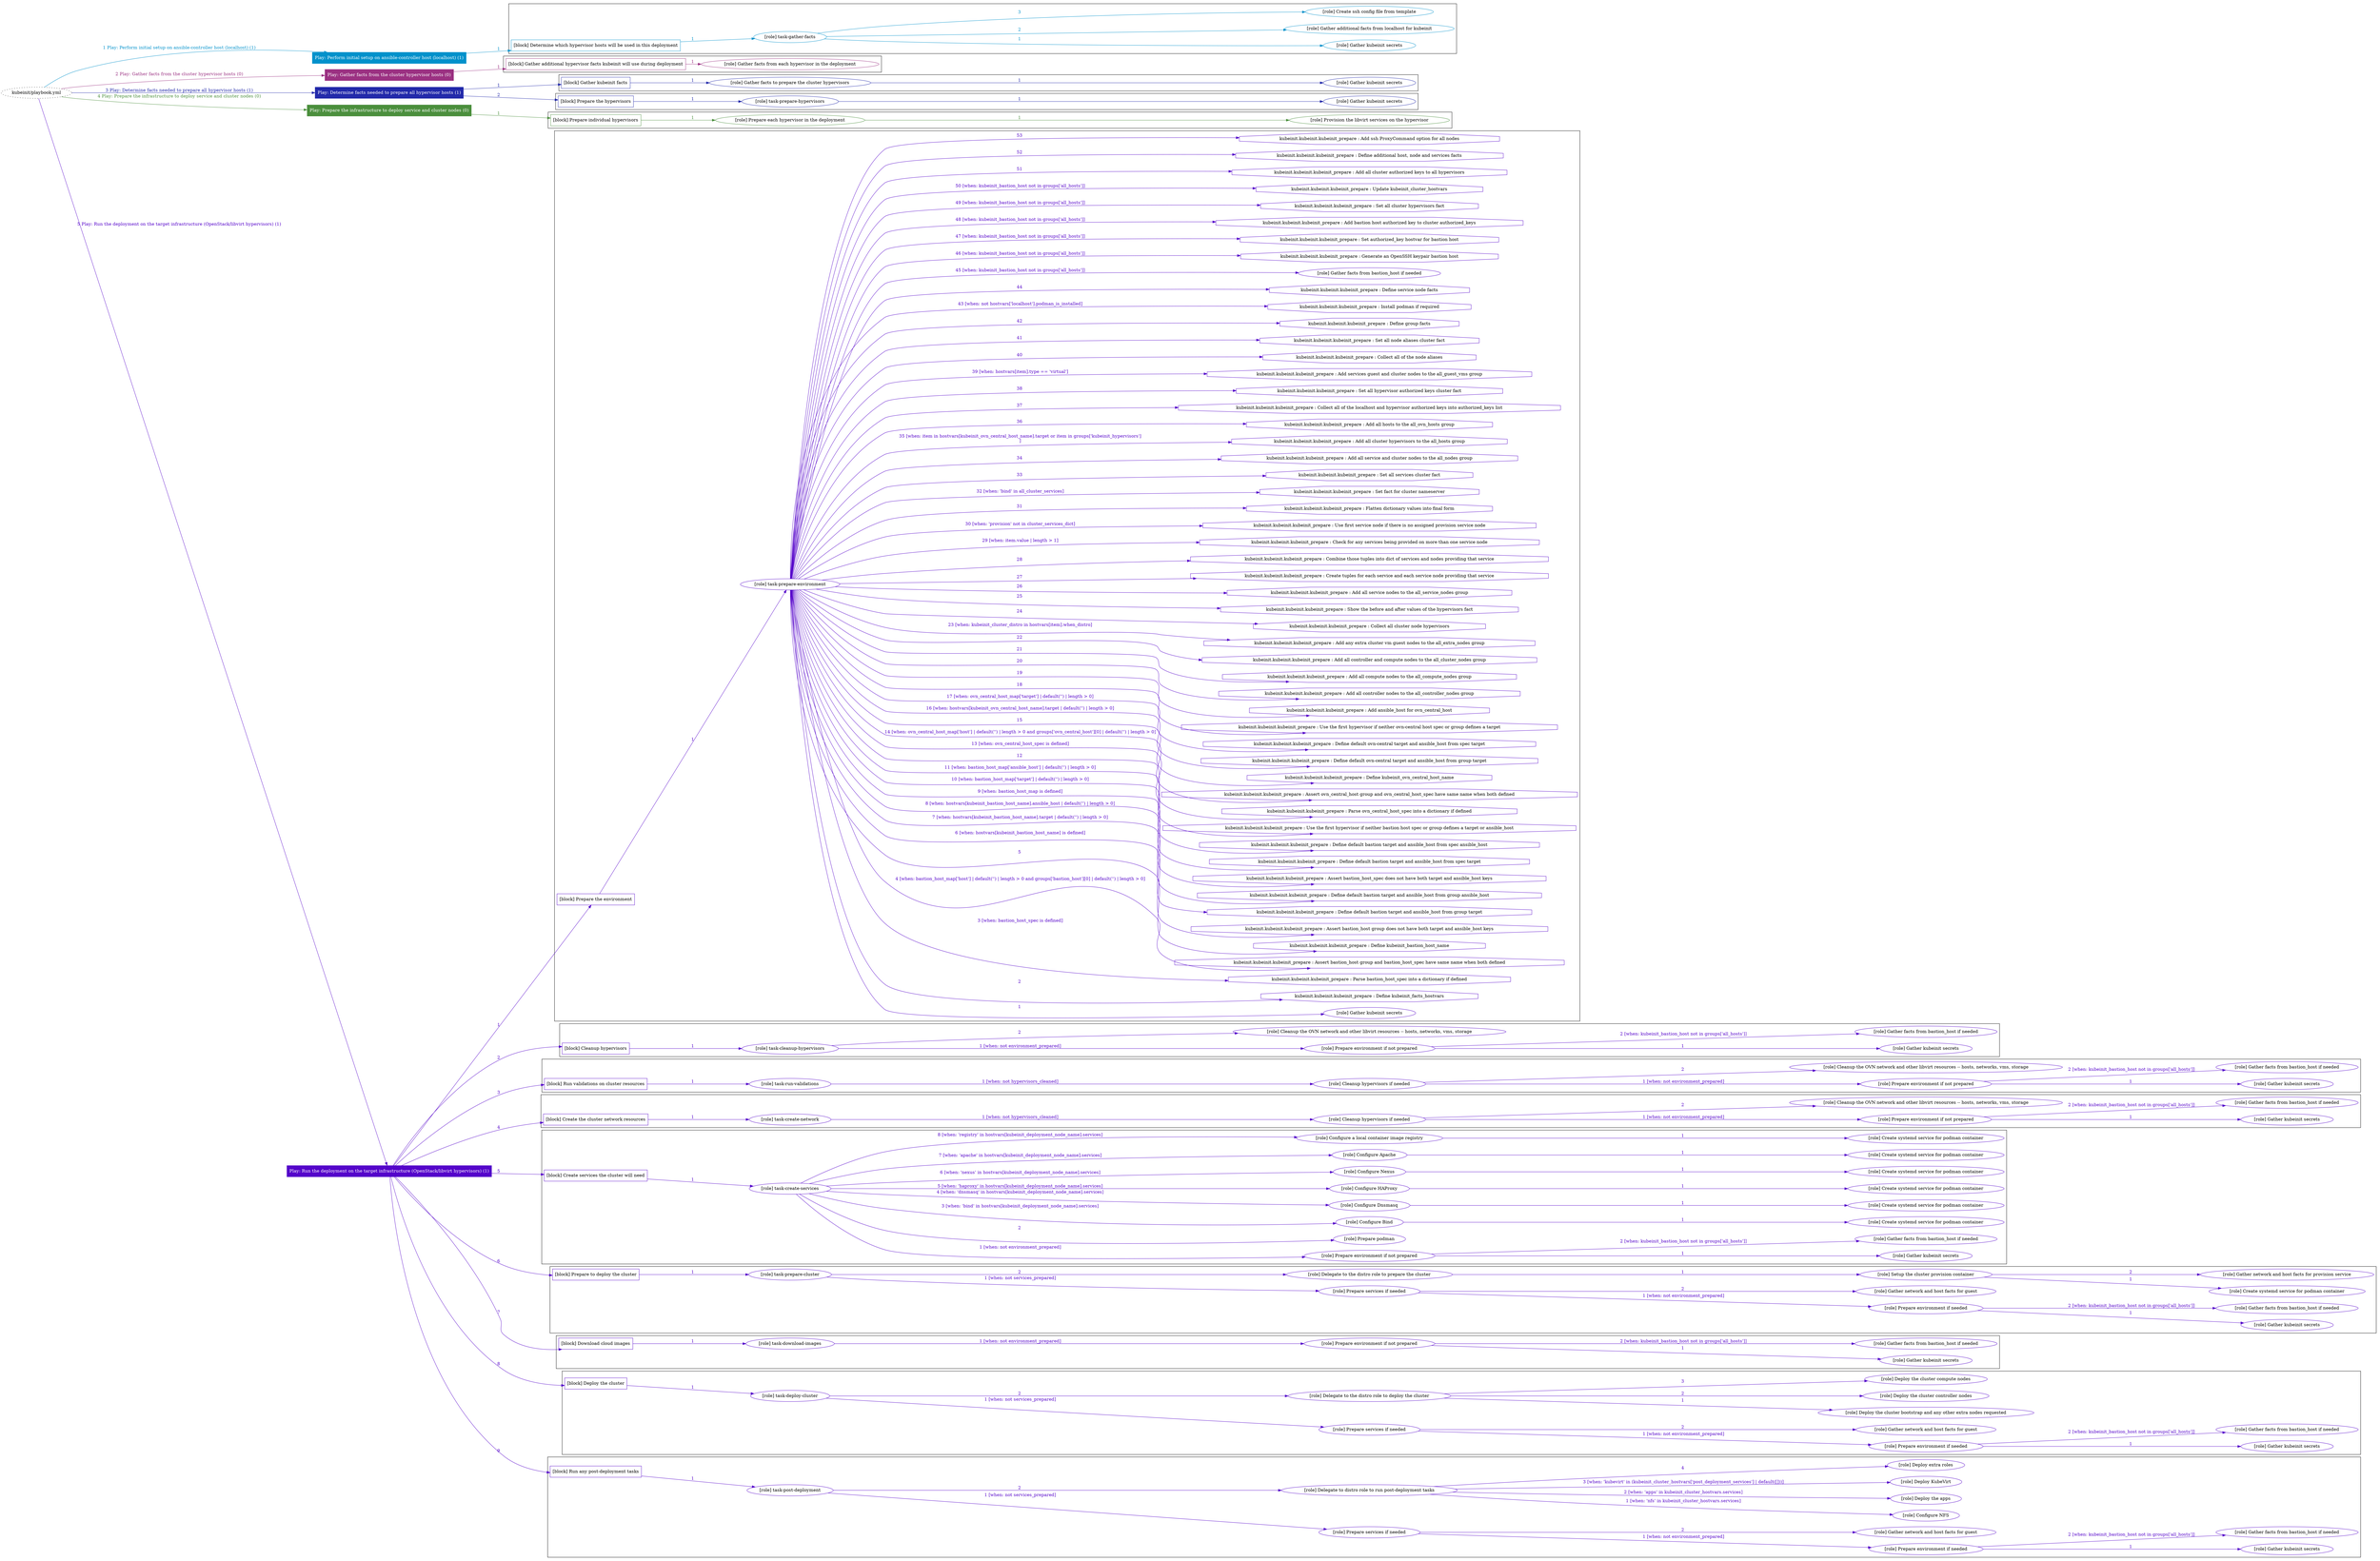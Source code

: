 digraph {
	graph [concentrate=true ordering=in rankdir=LR ratio=fill]
	edge [esep=5 sep=10]
	"kubeinit/playbook.yml" [URL="/home/runner/work/kubeinit/kubeinit/kubeinit/playbook.yml" id=playbook_11913484 style=dotted]
	"kubeinit/playbook.yml" -> play_8650673b [label="1 Play: Perform initial setup on ansible-controller host (localhost) (1)" color="#0191cb" fontcolor="#0191cb" id=edge_play_8650673b labeltooltip="1 Play: Perform initial setup on ansible-controller host (localhost) (1)" tooltip="1 Play: Perform initial setup on ansible-controller host (localhost) (1)"]
	subgraph "Play: Perform initial setup on ansible-controller host (localhost) (1)" {
		play_8650673b [label="Play: Perform initial setup on ansible-controller host (localhost) (1)" URL="/home/runner/work/kubeinit/kubeinit/kubeinit/playbook.yml" color="#0191cb" fontcolor="#ffffff" id=play_8650673b shape=box style=filled tooltip=localhost]
		play_8650673b -> block_c663dd0d [label=1 color="#0191cb" fontcolor="#0191cb" id=edge_block_c663dd0d labeltooltip=1 tooltip=1]
		subgraph cluster_block_c663dd0d {
			block_c663dd0d [label="[block] Determine which hypervisor hosts will be used in this deployment" URL="/home/runner/work/kubeinit/kubeinit/kubeinit/playbook.yml" color="#0191cb" id=block_c663dd0d labeltooltip="Determine which hypervisor hosts will be used in this deployment" shape=box tooltip="Determine which hypervisor hosts will be used in this deployment"]
			block_c663dd0d -> role_6b408dc7 [label="1 " color="#0191cb" fontcolor="#0191cb" id=edge_role_6b408dc7 labeltooltip="1 " tooltip="1 "]
			subgraph "task-gather-facts" {
				role_6b408dc7 [label="[role] task-gather-facts" URL="/home/runner/work/kubeinit/kubeinit/kubeinit/playbook.yml" color="#0191cb" id=role_6b408dc7 tooltip="task-gather-facts"]
				role_6b408dc7 -> role_fe4ff90c [label="1 " color="#0191cb" fontcolor="#0191cb" id=edge_role_fe4ff90c labeltooltip="1 " tooltip="1 "]
				subgraph "Gather kubeinit secrets" {
					role_fe4ff90c [label="[role] Gather kubeinit secrets" URL="/home/runner/.ansible/collections/ansible_collections/kubeinit/kubeinit/roles/kubeinit_prepare/tasks/build_hypervisors_group.yml" color="#0191cb" id=role_fe4ff90c tooltip="Gather kubeinit secrets"]
				}
				role_6b408dc7 -> role_cc983580 [label="2 " color="#0191cb" fontcolor="#0191cb" id=edge_role_cc983580 labeltooltip="2 " tooltip="2 "]
				subgraph "Gather additional facts from localhost for kubeinit" {
					role_cc983580 [label="[role] Gather additional facts from localhost for kubeinit" URL="/home/runner/.ansible/collections/ansible_collections/kubeinit/kubeinit/roles/kubeinit_prepare/tasks/build_hypervisors_group.yml" color="#0191cb" id=role_cc983580 tooltip="Gather additional facts from localhost for kubeinit"]
				}
				role_6b408dc7 -> role_e7807a21 [label="3 " color="#0191cb" fontcolor="#0191cb" id=edge_role_e7807a21 labeltooltip="3 " tooltip="3 "]
				subgraph "Create ssh config file from template" {
					role_e7807a21 [label="[role] Create ssh config file from template" URL="/home/runner/.ansible/collections/ansible_collections/kubeinit/kubeinit/roles/kubeinit_prepare/tasks/build_hypervisors_group.yml" color="#0191cb" id=role_e7807a21 tooltip="Create ssh config file from template"]
				}
			}
		}
	}
	"kubeinit/playbook.yml" -> play_81c7e42e [label="2 Play: Gather facts from the cluster hypervisor hosts (0)" color="#9b3182" fontcolor="#9b3182" id=edge_play_81c7e42e labeltooltip="2 Play: Gather facts from the cluster hypervisor hosts (0)" tooltip="2 Play: Gather facts from the cluster hypervisor hosts (0)"]
	subgraph "Play: Gather facts from the cluster hypervisor hosts (0)" {
		play_81c7e42e [label="Play: Gather facts from the cluster hypervisor hosts (0)" URL="/home/runner/work/kubeinit/kubeinit/kubeinit/playbook.yml" color="#9b3182" fontcolor="#ffffff" id=play_81c7e42e shape=box style=filled tooltip="Play: Gather facts from the cluster hypervisor hosts (0)"]
		play_81c7e42e -> block_a0136c31 [label=1 color="#9b3182" fontcolor="#9b3182" id=edge_block_a0136c31 labeltooltip=1 tooltip=1]
		subgraph cluster_block_a0136c31 {
			block_a0136c31 [label="[block] Gather additional hypervisor facts kubeinit will use during deployment" URL="/home/runner/work/kubeinit/kubeinit/kubeinit/playbook.yml" color="#9b3182" id=block_a0136c31 labeltooltip="Gather additional hypervisor facts kubeinit will use during deployment" shape=box tooltip="Gather additional hypervisor facts kubeinit will use during deployment"]
			block_a0136c31 -> role_8b72ef5a [label="1 " color="#9b3182" fontcolor="#9b3182" id=edge_role_8b72ef5a labeltooltip="1 " tooltip="1 "]
			subgraph "Gather facts from each hypervisor in the deployment" {
				role_8b72ef5a [label="[role] Gather facts from each hypervisor in the deployment" URL="/home/runner/work/kubeinit/kubeinit/kubeinit/playbook.yml" color="#9b3182" id=role_8b72ef5a tooltip="Gather facts from each hypervisor in the deployment"]
			}
		}
	}
	"kubeinit/playbook.yml" -> play_f683d340 [label="3 Play: Determine facts needed to prepare all hypervisor hosts (1)" color="#2229aa" fontcolor="#2229aa" id=edge_play_f683d340 labeltooltip="3 Play: Determine facts needed to prepare all hypervisor hosts (1)" tooltip="3 Play: Determine facts needed to prepare all hypervisor hosts (1)"]
	subgraph "Play: Determine facts needed to prepare all hypervisor hosts (1)" {
		play_f683d340 [label="Play: Determine facts needed to prepare all hypervisor hosts (1)" URL="/home/runner/work/kubeinit/kubeinit/kubeinit/playbook.yml" color="#2229aa" fontcolor="#ffffff" id=play_f683d340 shape=box style=filled tooltip=localhost]
		play_f683d340 -> block_8832daab [label=1 color="#2229aa" fontcolor="#2229aa" id=edge_block_8832daab labeltooltip=1 tooltip=1]
		subgraph cluster_block_8832daab {
			block_8832daab [label="[block] Gather kubeinit facts" URL="/home/runner/work/kubeinit/kubeinit/kubeinit/playbook.yml" color="#2229aa" id=block_8832daab labeltooltip="Gather kubeinit facts" shape=box tooltip="Gather kubeinit facts"]
			block_8832daab -> role_9db35c3e [label="1 " color="#2229aa" fontcolor="#2229aa" id=edge_role_9db35c3e labeltooltip="1 " tooltip="1 "]
			subgraph "Gather facts to prepare the cluster hypervisors" {
				role_9db35c3e [label="[role] Gather facts to prepare the cluster hypervisors" URL="/home/runner/work/kubeinit/kubeinit/kubeinit/playbook.yml" color="#2229aa" id=role_9db35c3e tooltip="Gather facts to prepare the cluster hypervisors"]
				role_9db35c3e -> role_d502ec52 [label="1 " color="#2229aa" fontcolor="#2229aa" id=edge_role_d502ec52 labeltooltip="1 " tooltip="1 "]
				subgraph "Gather kubeinit secrets" {
					role_d502ec52 [label="[role] Gather kubeinit secrets" URL="/home/runner/.ansible/collections/ansible_collections/kubeinit/kubeinit/roles/kubeinit_prepare/tasks/gather_kubeinit_facts.yml" color="#2229aa" id=role_d502ec52 tooltip="Gather kubeinit secrets"]
				}
			}
		}
		play_f683d340 -> block_4331a8c5 [label=2 color="#2229aa" fontcolor="#2229aa" id=edge_block_4331a8c5 labeltooltip=2 tooltip=2]
		subgraph cluster_block_4331a8c5 {
			block_4331a8c5 [label="[block] Prepare the hypervisors" URL="/home/runner/work/kubeinit/kubeinit/kubeinit/playbook.yml" color="#2229aa" id=block_4331a8c5 labeltooltip="Prepare the hypervisors" shape=box tooltip="Prepare the hypervisors"]
			block_4331a8c5 -> role_ae1af691 [label="1 " color="#2229aa" fontcolor="#2229aa" id=edge_role_ae1af691 labeltooltip="1 " tooltip="1 "]
			subgraph "task-prepare-hypervisors" {
				role_ae1af691 [label="[role] task-prepare-hypervisors" URL="/home/runner/work/kubeinit/kubeinit/kubeinit/playbook.yml" color="#2229aa" id=role_ae1af691 tooltip="task-prepare-hypervisors"]
				role_ae1af691 -> role_099cdcb0 [label="1 " color="#2229aa" fontcolor="#2229aa" id=edge_role_099cdcb0 labeltooltip="1 " tooltip="1 "]
				subgraph "Gather kubeinit secrets" {
					role_099cdcb0 [label="[role] Gather kubeinit secrets" URL="/home/runner/.ansible/collections/ansible_collections/kubeinit/kubeinit/roles/kubeinit_prepare/tasks/gather_kubeinit_facts.yml" color="#2229aa" id=role_099cdcb0 tooltip="Gather kubeinit secrets"]
				}
			}
		}
	}
	"kubeinit/playbook.yml" -> play_23e5da51 [label="4 Play: Prepare the infrastructure to deploy service and cluster nodes (0)" color="#4b8f3d" fontcolor="#4b8f3d" id=edge_play_23e5da51 labeltooltip="4 Play: Prepare the infrastructure to deploy service and cluster nodes (0)" tooltip="4 Play: Prepare the infrastructure to deploy service and cluster nodes (0)"]
	subgraph "Play: Prepare the infrastructure to deploy service and cluster nodes (0)" {
		play_23e5da51 [label="Play: Prepare the infrastructure to deploy service and cluster nodes (0)" URL="/home/runner/work/kubeinit/kubeinit/kubeinit/playbook.yml" color="#4b8f3d" fontcolor="#ffffff" id=play_23e5da51 shape=box style=filled tooltip="Play: Prepare the infrastructure to deploy service and cluster nodes (0)"]
		play_23e5da51 -> block_c803b6c6 [label=1 color="#4b8f3d" fontcolor="#4b8f3d" id=edge_block_c803b6c6 labeltooltip=1 tooltip=1]
		subgraph cluster_block_c803b6c6 {
			block_c803b6c6 [label="[block] Prepare individual hypervisors" URL="/home/runner/work/kubeinit/kubeinit/kubeinit/playbook.yml" color="#4b8f3d" id=block_c803b6c6 labeltooltip="Prepare individual hypervisors" shape=box tooltip="Prepare individual hypervisors"]
			block_c803b6c6 -> role_5a053127 [label="1 " color="#4b8f3d" fontcolor="#4b8f3d" id=edge_role_5a053127 labeltooltip="1 " tooltip="1 "]
			subgraph "Prepare each hypervisor in the deployment" {
				role_5a053127 [label="[role] Prepare each hypervisor in the deployment" URL="/home/runner/work/kubeinit/kubeinit/kubeinit/playbook.yml" color="#4b8f3d" id=role_5a053127 tooltip="Prepare each hypervisor in the deployment"]
				role_5a053127 -> role_2aab4de1 [label="1 " color="#4b8f3d" fontcolor="#4b8f3d" id=edge_role_2aab4de1 labeltooltip="1 " tooltip="1 "]
				subgraph "Provision the libvirt services on the hypervisor" {
					role_2aab4de1 [label="[role] Provision the libvirt services on the hypervisor" URL="/home/runner/.ansible/collections/ansible_collections/kubeinit/kubeinit/roles/kubeinit_prepare/tasks/prepare_hypervisor.yml" color="#4b8f3d" id=role_2aab4de1 tooltip="Provision the libvirt services on the hypervisor"]
				}
			}
		}
	}
	"kubeinit/playbook.yml" -> play_a1ebbf6d [label="5 Play: Run the deployment on the target infrastructure (OpenStack/libvirt hypervisors) (1)" color="#5402ca" fontcolor="#5402ca" id=edge_play_a1ebbf6d labeltooltip="5 Play: Run the deployment on the target infrastructure (OpenStack/libvirt hypervisors) (1)" tooltip="5 Play: Run the deployment on the target infrastructure (OpenStack/libvirt hypervisors) (1)"]
	subgraph "Play: Run the deployment on the target infrastructure (OpenStack/libvirt hypervisors) (1)" {
		play_a1ebbf6d [label="Play: Run the deployment on the target infrastructure (OpenStack/libvirt hypervisors) (1)" URL="/home/runner/work/kubeinit/kubeinit/kubeinit/playbook.yml" color="#5402ca" fontcolor="#ffffff" id=play_a1ebbf6d shape=box style=filled tooltip=localhost]
		play_a1ebbf6d -> block_5806b485 [label=1 color="#5402ca" fontcolor="#5402ca" id=edge_block_5806b485 labeltooltip=1 tooltip=1]
		subgraph cluster_block_5806b485 {
			block_5806b485 [label="[block] Prepare the environment" URL="/home/runner/work/kubeinit/kubeinit/kubeinit/playbook.yml" color="#5402ca" id=block_5806b485 labeltooltip="Prepare the environment" shape=box tooltip="Prepare the environment"]
			block_5806b485 -> role_f50cf152 [label="1 " color="#5402ca" fontcolor="#5402ca" id=edge_role_f50cf152 labeltooltip="1 " tooltip="1 "]
			subgraph "task-prepare-environment" {
				role_f50cf152 [label="[role] task-prepare-environment" URL="/home/runner/work/kubeinit/kubeinit/kubeinit/playbook.yml" color="#5402ca" id=role_f50cf152 tooltip="task-prepare-environment"]
				role_f50cf152 -> role_bf1fe335 [label="1 " color="#5402ca" fontcolor="#5402ca" id=edge_role_bf1fe335 labeltooltip="1 " tooltip="1 "]
				subgraph "Gather kubeinit secrets" {
					role_bf1fe335 [label="[role] Gather kubeinit secrets" URL="/home/runner/.ansible/collections/ansible_collections/kubeinit/kubeinit/roles/kubeinit_prepare/tasks/gather_kubeinit_facts.yml" color="#5402ca" id=role_bf1fe335 tooltip="Gather kubeinit secrets"]
				}
				task_fcf9e1fc [label="kubeinit.kubeinit.kubeinit_prepare : Define kubeinit_facts_hostvars" URL="/home/runner/.ansible/collections/ansible_collections/kubeinit/kubeinit/roles/kubeinit_prepare/tasks/main.yml" color="#5402ca" id=task_fcf9e1fc shape=octagon tooltip="kubeinit.kubeinit.kubeinit_prepare : Define kubeinit_facts_hostvars"]
				role_f50cf152 -> task_fcf9e1fc [label="2 " color="#5402ca" fontcolor="#5402ca" id=edge_task_fcf9e1fc labeltooltip="2 " tooltip="2 "]
				task_af72f463 [label="kubeinit.kubeinit.kubeinit_prepare : Parse bastion_host_spec into a dictionary if defined" URL="/home/runner/.ansible/collections/ansible_collections/kubeinit/kubeinit/roles/kubeinit_prepare/tasks/main.yml" color="#5402ca" id=task_af72f463 shape=octagon tooltip="kubeinit.kubeinit.kubeinit_prepare : Parse bastion_host_spec into a dictionary if defined"]
				role_f50cf152 -> task_af72f463 [label="3 [when: bastion_host_spec is defined]" color="#5402ca" fontcolor="#5402ca" id=edge_task_af72f463 labeltooltip="3 [when: bastion_host_spec is defined]" tooltip="3 [when: bastion_host_spec is defined]"]
				task_4bcbe28a [label="kubeinit.kubeinit.kubeinit_prepare : Assert bastion_host group and bastion_host_spec have same name when both defined" URL="/home/runner/.ansible/collections/ansible_collections/kubeinit/kubeinit/roles/kubeinit_prepare/tasks/main.yml" color="#5402ca" id=task_4bcbe28a shape=octagon tooltip="kubeinit.kubeinit.kubeinit_prepare : Assert bastion_host group and bastion_host_spec have same name when both defined"]
				role_f50cf152 -> task_4bcbe28a [label="4 [when: bastion_host_map['host'] | default('') | length > 0 and groups['bastion_host'][0] | default('') | length > 0]" color="#5402ca" fontcolor="#5402ca" id=edge_task_4bcbe28a labeltooltip="4 [when: bastion_host_map['host'] | default('') | length > 0 and groups['bastion_host'][0] | default('') | length > 0]" tooltip="4 [when: bastion_host_map['host'] | default('') | length > 0 and groups['bastion_host'][0] | default('') | length > 0]"]
				task_fdf9f04f [label="kubeinit.kubeinit.kubeinit_prepare : Define kubeinit_bastion_host_name" URL="/home/runner/.ansible/collections/ansible_collections/kubeinit/kubeinit/roles/kubeinit_prepare/tasks/main.yml" color="#5402ca" id=task_fdf9f04f shape=octagon tooltip="kubeinit.kubeinit.kubeinit_prepare : Define kubeinit_bastion_host_name"]
				role_f50cf152 -> task_fdf9f04f [label="5 " color="#5402ca" fontcolor="#5402ca" id=edge_task_fdf9f04f labeltooltip="5 " tooltip="5 "]
				task_d3fbfe43 [label="kubeinit.kubeinit.kubeinit_prepare : Assert bastion_host group does not have both target and ansible_host keys" URL="/home/runner/.ansible/collections/ansible_collections/kubeinit/kubeinit/roles/kubeinit_prepare/tasks/main.yml" color="#5402ca" id=task_d3fbfe43 shape=octagon tooltip="kubeinit.kubeinit.kubeinit_prepare : Assert bastion_host group does not have both target and ansible_host keys"]
				role_f50cf152 -> task_d3fbfe43 [label="6 [when: hostvars[kubeinit_bastion_host_name] is defined]" color="#5402ca" fontcolor="#5402ca" id=edge_task_d3fbfe43 labeltooltip="6 [when: hostvars[kubeinit_bastion_host_name] is defined]" tooltip="6 [when: hostvars[kubeinit_bastion_host_name] is defined]"]
				task_b12ab1a0 [label="kubeinit.kubeinit.kubeinit_prepare : Define default bastion target and ansible_host from group target" URL="/home/runner/.ansible/collections/ansible_collections/kubeinit/kubeinit/roles/kubeinit_prepare/tasks/main.yml" color="#5402ca" id=task_b12ab1a0 shape=octagon tooltip="kubeinit.kubeinit.kubeinit_prepare : Define default bastion target and ansible_host from group target"]
				role_f50cf152 -> task_b12ab1a0 [label="7 [when: hostvars[kubeinit_bastion_host_name].target | default('') | length > 0]" color="#5402ca" fontcolor="#5402ca" id=edge_task_b12ab1a0 labeltooltip="7 [when: hostvars[kubeinit_bastion_host_name].target | default('') | length > 0]" tooltip="7 [when: hostvars[kubeinit_bastion_host_name].target | default('') | length > 0]"]
				task_10817399 [label="kubeinit.kubeinit.kubeinit_prepare : Define default bastion target and ansible_host from group ansible_host" URL="/home/runner/.ansible/collections/ansible_collections/kubeinit/kubeinit/roles/kubeinit_prepare/tasks/main.yml" color="#5402ca" id=task_10817399 shape=octagon tooltip="kubeinit.kubeinit.kubeinit_prepare : Define default bastion target and ansible_host from group ansible_host"]
				role_f50cf152 -> task_10817399 [label="8 [when: hostvars[kubeinit_bastion_host_name].ansible_host | default('') | length > 0]" color="#5402ca" fontcolor="#5402ca" id=edge_task_10817399 labeltooltip="8 [when: hostvars[kubeinit_bastion_host_name].ansible_host | default('') | length > 0]" tooltip="8 [when: hostvars[kubeinit_bastion_host_name].ansible_host | default('') | length > 0]"]
				task_d83e573b [label="kubeinit.kubeinit.kubeinit_prepare : Assert bastion_host_spec does not have both target and ansible_host keys" URL="/home/runner/.ansible/collections/ansible_collections/kubeinit/kubeinit/roles/kubeinit_prepare/tasks/main.yml" color="#5402ca" id=task_d83e573b shape=octagon tooltip="kubeinit.kubeinit.kubeinit_prepare : Assert bastion_host_spec does not have both target and ansible_host keys"]
				role_f50cf152 -> task_d83e573b [label="9 [when: bastion_host_map is defined]" color="#5402ca" fontcolor="#5402ca" id=edge_task_d83e573b labeltooltip="9 [when: bastion_host_map is defined]" tooltip="9 [when: bastion_host_map is defined]"]
				task_3e65c05f [label="kubeinit.kubeinit.kubeinit_prepare : Define default bastion target and ansible_host from spec target" URL="/home/runner/.ansible/collections/ansible_collections/kubeinit/kubeinit/roles/kubeinit_prepare/tasks/main.yml" color="#5402ca" id=task_3e65c05f shape=octagon tooltip="kubeinit.kubeinit.kubeinit_prepare : Define default bastion target and ansible_host from spec target"]
				role_f50cf152 -> task_3e65c05f [label="10 [when: bastion_host_map['target'] | default('') | length > 0]" color="#5402ca" fontcolor="#5402ca" id=edge_task_3e65c05f labeltooltip="10 [when: bastion_host_map['target'] | default('') | length > 0]" tooltip="10 [when: bastion_host_map['target'] | default('') | length > 0]"]
				task_0acd45a5 [label="kubeinit.kubeinit.kubeinit_prepare : Define default bastion target and ansible_host from spec ansible_host" URL="/home/runner/.ansible/collections/ansible_collections/kubeinit/kubeinit/roles/kubeinit_prepare/tasks/main.yml" color="#5402ca" id=task_0acd45a5 shape=octagon tooltip="kubeinit.kubeinit.kubeinit_prepare : Define default bastion target and ansible_host from spec ansible_host"]
				role_f50cf152 -> task_0acd45a5 [label="11 [when: bastion_host_map['ansible_host'] | default('') | length > 0]" color="#5402ca" fontcolor="#5402ca" id=edge_task_0acd45a5 labeltooltip="11 [when: bastion_host_map['ansible_host'] | default('') | length > 0]" tooltip="11 [when: bastion_host_map['ansible_host'] | default('') | length > 0]"]
				task_b37cf97c [label="kubeinit.kubeinit.kubeinit_prepare : Use the first hypervisor if neither bastion host spec or group defines a target or ansible_host" URL="/home/runner/.ansible/collections/ansible_collections/kubeinit/kubeinit/roles/kubeinit_prepare/tasks/main.yml" color="#5402ca" id=task_b37cf97c shape=octagon tooltip="kubeinit.kubeinit.kubeinit_prepare : Use the first hypervisor if neither bastion host spec or group defines a target or ansible_host"]
				role_f50cf152 -> task_b37cf97c [label="12 " color="#5402ca" fontcolor="#5402ca" id=edge_task_b37cf97c labeltooltip="12 " tooltip="12 "]
				task_6ba35c83 [label="kubeinit.kubeinit.kubeinit_prepare : Parse ovn_central_host_spec into a dictionary if defined" URL="/home/runner/.ansible/collections/ansible_collections/kubeinit/kubeinit/roles/kubeinit_prepare/tasks/main.yml" color="#5402ca" id=task_6ba35c83 shape=octagon tooltip="kubeinit.kubeinit.kubeinit_prepare : Parse ovn_central_host_spec into a dictionary if defined"]
				role_f50cf152 -> task_6ba35c83 [label="13 [when: ovn_central_host_spec is defined]" color="#5402ca" fontcolor="#5402ca" id=edge_task_6ba35c83 labeltooltip="13 [when: ovn_central_host_spec is defined]" tooltip="13 [when: ovn_central_host_spec is defined]"]
				task_a6e5bec3 [label="kubeinit.kubeinit.kubeinit_prepare : Assert ovn_central_host group and ovn_central_host_spec have same name when both defined" URL="/home/runner/.ansible/collections/ansible_collections/kubeinit/kubeinit/roles/kubeinit_prepare/tasks/main.yml" color="#5402ca" id=task_a6e5bec3 shape=octagon tooltip="kubeinit.kubeinit.kubeinit_prepare : Assert ovn_central_host group and ovn_central_host_spec have same name when both defined"]
				role_f50cf152 -> task_a6e5bec3 [label="14 [when: ovn_central_host_map['host'] | default('') | length > 0 and groups['ovn_central_host'][0] | default('') | length > 0]" color="#5402ca" fontcolor="#5402ca" id=edge_task_a6e5bec3 labeltooltip="14 [when: ovn_central_host_map['host'] | default('') | length > 0 and groups['ovn_central_host'][0] | default('') | length > 0]" tooltip="14 [when: ovn_central_host_map['host'] | default('') | length > 0 and groups['ovn_central_host'][0] | default('') | length > 0]"]
				task_cdbee4ce [label="kubeinit.kubeinit.kubeinit_prepare : Define kubeinit_ovn_central_host_name" URL="/home/runner/.ansible/collections/ansible_collections/kubeinit/kubeinit/roles/kubeinit_prepare/tasks/main.yml" color="#5402ca" id=task_cdbee4ce shape=octagon tooltip="kubeinit.kubeinit.kubeinit_prepare : Define kubeinit_ovn_central_host_name"]
				role_f50cf152 -> task_cdbee4ce [label="15 " color="#5402ca" fontcolor="#5402ca" id=edge_task_cdbee4ce labeltooltip="15 " tooltip="15 "]
				task_4565515a [label="kubeinit.kubeinit.kubeinit_prepare : Define default ovn-central target and ansible_host from group target" URL="/home/runner/.ansible/collections/ansible_collections/kubeinit/kubeinit/roles/kubeinit_prepare/tasks/main.yml" color="#5402ca" id=task_4565515a shape=octagon tooltip="kubeinit.kubeinit.kubeinit_prepare : Define default ovn-central target and ansible_host from group target"]
				role_f50cf152 -> task_4565515a [label="16 [when: hostvars[kubeinit_ovn_central_host_name].target | default('') | length > 0]" color="#5402ca" fontcolor="#5402ca" id=edge_task_4565515a labeltooltip="16 [when: hostvars[kubeinit_ovn_central_host_name].target | default('') | length > 0]" tooltip="16 [when: hostvars[kubeinit_ovn_central_host_name].target | default('') | length > 0]"]
				task_50cd6e51 [label="kubeinit.kubeinit.kubeinit_prepare : Define default ovn-central target and ansible_host from spec target" URL="/home/runner/.ansible/collections/ansible_collections/kubeinit/kubeinit/roles/kubeinit_prepare/tasks/main.yml" color="#5402ca" id=task_50cd6e51 shape=octagon tooltip="kubeinit.kubeinit.kubeinit_prepare : Define default ovn-central target and ansible_host from spec target"]
				role_f50cf152 -> task_50cd6e51 [label="17 [when: ovn_central_host_map['target'] | default('') | length > 0]" color="#5402ca" fontcolor="#5402ca" id=edge_task_50cd6e51 labeltooltip="17 [when: ovn_central_host_map['target'] | default('') | length > 0]" tooltip="17 [when: ovn_central_host_map['target'] | default('') | length > 0]"]
				task_5daa2a20 [label="kubeinit.kubeinit.kubeinit_prepare : Use the first hypervisor if neither ovn-central host spec or group defines a target" URL="/home/runner/.ansible/collections/ansible_collections/kubeinit/kubeinit/roles/kubeinit_prepare/tasks/main.yml" color="#5402ca" id=task_5daa2a20 shape=octagon tooltip="kubeinit.kubeinit.kubeinit_prepare : Use the first hypervisor if neither ovn-central host spec or group defines a target"]
				role_f50cf152 -> task_5daa2a20 [label="18 " color="#5402ca" fontcolor="#5402ca" id=edge_task_5daa2a20 labeltooltip="18 " tooltip="18 "]
				task_8ba7a8f8 [label="kubeinit.kubeinit.kubeinit_prepare : Add ansible_host for ovn_central_host" URL="/home/runner/.ansible/collections/ansible_collections/kubeinit/kubeinit/roles/kubeinit_prepare/tasks/main.yml" color="#5402ca" id=task_8ba7a8f8 shape=octagon tooltip="kubeinit.kubeinit.kubeinit_prepare : Add ansible_host for ovn_central_host"]
				role_f50cf152 -> task_8ba7a8f8 [label="19 " color="#5402ca" fontcolor="#5402ca" id=edge_task_8ba7a8f8 labeltooltip="19 " tooltip="19 "]
				task_1080f6a5 [label="kubeinit.kubeinit.kubeinit_prepare : Add all controller nodes to the all_controller_nodes group" URL="/home/runner/.ansible/collections/ansible_collections/kubeinit/kubeinit/roles/kubeinit_prepare/tasks/prepare_groups.yml" color="#5402ca" id=task_1080f6a5 shape=octagon tooltip="kubeinit.kubeinit.kubeinit_prepare : Add all controller nodes to the all_controller_nodes group"]
				role_f50cf152 -> task_1080f6a5 [label="20 " color="#5402ca" fontcolor="#5402ca" id=edge_task_1080f6a5 labeltooltip="20 " tooltip="20 "]
				task_4c9c7fd1 [label="kubeinit.kubeinit.kubeinit_prepare : Add all compute nodes to the all_compute_nodes group" URL="/home/runner/.ansible/collections/ansible_collections/kubeinit/kubeinit/roles/kubeinit_prepare/tasks/prepare_groups.yml" color="#5402ca" id=task_4c9c7fd1 shape=octagon tooltip="kubeinit.kubeinit.kubeinit_prepare : Add all compute nodes to the all_compute_nodes group"]
				role_f50cf152 -> task_4c9c7fd1 [label="21 " color="#5402ca" fontcolor="#5402ca" id=edge_task_4c9c7fd1 labeltooltip="21 " tooltip="21 "]
				task_5b2bb84a [label="kubeinit.kubeinit.kubeinit_prepare : Add all controller and compute nodes to the all_cluster_nodes group" URL="/home/runner/.ansible/collections/ansible_collections/kubeinit/kubeinit/roles/kubeinit_prepare/tasks/prepare_groups.yml" color="#5402ca" id=task_5b2bb84a shape=octagon tooltip="kubeinit.kubeinit.kubeinit_prepare : Add all controller and compute nodes to the all_cluster_nodes group"]
				role_f50cf152 -> task_5b2bb84a [label="22 " color="#5402ca" fontcolor="#5402ca" id=edge_task_5b2bb84a labeltooltip="22 " tooltip="22 "]
				task_273262f5 [label="kubeinit.kubeinit.kubeinit_prepare : Add any extra cluster vm guest nodes to the all_extra_nodes group" URL="/home/runner/.ansible/collections/ansible_collections/kubeinit/kubeinit/roles/kubeinit_prepare/tasks/prepare_groups.yml" color="#5402ca" id=task_273262f5 shape=octagon tooltip="kubeinit.kubeinit.kubeinit_prepare : Add any extra cluster vm guest nodes to the all_extra_nodes group"]
				role_f50cf152 -> task_273262f5 [label="23 [when: kubeinit_cluster_distro in hostvars[item].when_distro]" color="#5402ca" fontcolor="#5402ca" id=edge_task_273262f5 labeltooltip="23 [when: kubeinit_cluster_distro in hostvars[item].when_distro]" tooltip="23 [when: kubeinit_cluster_distro in hostvars[item].when_distro]"]
				task_90e7eba4 [label="kubeinit.kubeinit.kubeinit_prepare : Collect all cluster node hypervisors" URL="/home/runner/.ansible/collections/ansible_collections/kubeinit/kubeinit/roles/kubeinit_prepare/tasks/prepare_groups.yml" color="#5402ca" id=task_90e7eba4 shape=octagon tooltip="kubeinit.kubeinit.kubeinit_prepare : Collect all cluster node hypervisors"]
				role_f50cf152 -> task_90e7eba4 [label="24 " color="#5402ca" fontcolor="#5402ca" id=edge_task_90e7eba4 labeltooltip="24 " tooltip="24 "]
				task_a9919b6f [label="kubeinit.kubeinit.kubeinit_prepare : Show the before and after values of the hypervisors fact" URL="/home/runner/.ansible/collections/ansible_collections/kubeinit/kubeinit/roles/kubeinit_prepare/tasks/prepare_groups.yml" color="#5402ca" id=task_a9919b6f shape=octagon tooltip="kubeinit.kubeinit.kubeinit_prepare : Show the before and after values of the hypervisors fact"]
				role_f50cf152 -> task_a9919b6f [label="25 " color="#5402ca" fontcolor="#5402ca" id=edge_task_a9919b6f labeltooltip="25 " tooltip="25 "]
				task_9088f951 [label="kubeinit.kubeinit.kubeinit_prepare : Add all service nodes to the all_service_nodes group" URL="/home/runner/.ansible/collections/ansible_collections/kubeinit/kubeinit/roles/kubeinit_prepare/tasks/prepare_groups.yml" color="#5402ca" id=task_9088f951 shape=octagon tooltip="kubeinit.kubeinit.kubeinit_prepare : Add all service nodes to the all_service_nodes group"]
				role_f50cf152 -> task_9088f951 [label="26 " color="#5402ca" fontcolor="#5402ca" id=edge_task_9088f951 labeltooltip="26 " tooltip="26 "]
				task_317b5108 [label="kubeinit.kubeinit.kubeinit_prepare : Create tuples for each service and each service node providing that service" URL="/home/runner/.ansible/collections/ansible_collections/kubeinit/kubeinit/roles/kubeinit_prepare/tasks/prepare_groups.yml" color="#5402ca" id=task_317b5108 shape=octagon tooltip="kubeinit.kubeinit.kubeinit_prepare : Create tuples for each service and each service node providing that service"]
				role_f50cf152 -> task_317b5108 [label="27 " color="#5402ca" fontcolor="#5402ca" id=edge_task_317b5108 labeltooltip="27 " tooltip="27 "]
				task_917a55b2 [label="kubeinit.kubeinit.kubeinit_prepare : Combine those tuples into dict of services and nodes providing that service" URL="/home/runner/.ansible/collections/ansible_collections/kubeinit/kubeinit/roles/kubeinit_prepare/tasks/prepare_groups.yml" color="#5402ca" id=task_917a55b2 shape=octagon tooltip="kubeinit.kubeinit.kubeinit_prepare : Combine those tuples into dict of services and nodes providing that service"]
				role_f50cf152 -> task_917a55b2 [label="28 " color="#5402ca" fontcolor="#5402ca" id=edge_task_917a55b2 labeltooltip="28 " tooltip="28 "]
				task_5465c86e [label="kubeinit.kubeinit.kubeinit_prepare : Check for any services being provided on more than one service node" URL="/home/runner/.ansible/collections/ansible_collections/kubeinit/kubeinit/roles/kubeinit_prepare/tasks/prepare_groups.yml" color="#5402ca" id=task_5465c86e shape=octagon tooltip="kubeinit.kubeinit.kubeinit_prepare : Check for any services being provided on more than one service node"]
				role_f50cf152 -> task_5465c86e [label="29 [when: item.value | length > 1]" color="#5402ca" fontcolor="#5402ca" id=edge_task_5465c86e labeltooltip="29 [when: item.value | length > 1]" tooltip="29 [when: item.value | length > 1]"]
				task_95e44bfd [label="kubeinit.kubeinit.kubeinit_prepare : Use first service node if there is no assigned provision service node" URL="/home/runner/.ansible/collections/ansible_collections/kubeinit/kubeinit/roles/kubeinit_prepare/tasks/prepare_groups.yml" color="#5402ca" id=task_95e44bfd shape=octagon tooltip="kubeinit.kubeinit.kubeinit_prepare : Use first service node if there is no assigned provision service node"]
				role_f50cf152 -> task_95e44bfd [label="30 [when: 'provision' not in cluster_services_dict]" color="#5402ca" fontcolor="#5402ca" id=edge_task_95e44bfd labeltooltip="30 [when: 'provision' not in cluster_services_dict]" tooltip="30 [when: 'provision' not in cluster_services_dict]"]
				task_e7dd51f9 [label="kubeinit.kubeinit.kubeinit_prepare : Flatten dictionary values into final form" URL="/home/runner/.ansible/collections/ansible_collections/kubeinit/kubeinit/roles/kubeinit_prepare/tasks/prepare_groups.yml" color="#5402ca" id=task_e7dd51f9 shape=octagon tooltip="kubeinit.kubeinit.kubeinit_prepare : Flatten dictionary values into final form"]
				role_f50cf152 -> task_e7dd51f9 [label="31 " color="#5402ca" fontcolor="#5402ca" id=edge_task_e7dd51f9 labeltooltip="31 " tooltip="31 "]
				task_182601ea [label="kubeinit.kubeinit.kubeinit_prepare : Set fact for cluster nameserver" URL="/home/runner/.ansible/collections/ansible_collections/kubeinit/kubeinit/roles/kubeinit_prepare/tasks/prepare_groups.yml" color="#5402ca" id=task_182601ea shape=octagon tooltip="kubeinit.kubeinit.kubeinit_prepare : Set fact for cluster nameserver"]
				role_f50cf152 -> task_182601ea [label="32 [when: 'bind' in all_cluster_services]" color="#5402ca" fontcolor="#5402ca" id=edge_task_182601ea labeltooltip="32 [when: 'bind' in all_cluster_services]" tooltip="32 [when: 'bind' in all_cluster_services]"]
				task_bcffa36a [label="kubeinit.kubeinit.kubeinit_prepare : Set all services cluster fact" URL="/home/runner/.ansible/collections/ansible_collections/kubeinit/kubeinit/roles/kubeinit_prepare/tasks/prepare_groups.yml" color="#5402ca" id=task_bcffa36a shape=octagon tooltip="kubeinit.kubeinit.kubeinit_prepare : Set all services cluster fact"]
				role_f50cf152 -> task_bcffa36a [label="33 " color="#5402ca" fontcolor="#5402ca" id=edge_task_bcffa36a labeltooltip="33 " tooltip="33 "]
				task_3426f3be [label="kubeinit.kubeinit.kubeinit_prepare : Add all service and cluster nodes to the all_nodes group" URL="/home/runner/.ansible/collections/ansible_collections/kubeinit/kubeinit/roles/kubeinit_prepare/tasks/prepare_groups.yml" color="#5402ca" id=task_3426f3be shape=octagon tooltip="kubeinit.kubeinit.kubeinit_prepare : Add all service and cluster nodes to the all_nodes group"]
				role_f50cf152 -> task_3426f3be [label="34 " color="#5402ca" fontcolor="#5402ca" id=edge_task_3426f3be labeltooltip="34 " tooltip="34 "]
				task_f9fd5c04 [label="kubeinit.kubeinit.kubeinit_prepare : Add all cluster hypervisors to the all_hosts group" URL="/home/runner/.ansible/collections/ansible_collections/kubeinit/kubeinit/roles/kubeinit_prepare/tasks/prepare_groups.yml" color="#5402ca" id=task_f9fd5c04 shape=octagon tooltip="kubeinit.kubeinit.kubeinit_prepare : Add all cluster hypervisors to the all_hosts group"]
				role_f50cf152 -> task_f9fd5c04 [label="35 [when: item in hostvars[kubeinit_ovn_central_host_name].target or item in groups['kubeinit_hypervisors']
]" color="#5402ca" fontcolor="#5402ca" id=edge_task_f9fd5c04 labeltooltip="35 [when: item in hostvars[kubeinit_ovn_central_host_name].target or item in groups['kubeinit_hypervisors']
]" tooltip="35 [when: item in hostvars[kubeinit_ovn_central_host_name].target or item in groups['kubeinit_hypervisors']
]"]
				task_0a865122 [label="kubeinit.kubeinit.kubeinit_prepare : Add all hosts to the all_ovn_hosts group" URL="/home/runner/.ansible/collections/ansible_collections/kubeinit/kubeinit/roles/kubeinit_prepare/tasks/prepare_groups.yml" color="#5402ca" id=task_0a865122 shape=octagon tooltip="kubeinit.kubeinit.kubeinit_prepare : Add all hosts to the all_ovn_hosts group"]
				role_f50cf152 -> task_0a865122 [label="36 " color="#5402ca" fontcolor="#5402ca" id=edge_task_0a865122 labeltooltip="36 " tooltip="36 "]
				task_8f73b723 [label="kubeinit.kubeinit.kubeinit_prepare : Collect all of the localhost and hypervisor authorized keys into authorized_keys list" URL="/home/runner/.ansible/collections/ansible_collections/kubeinit/kubeinit/roles/kubeinit_prepare/tasks/prepare_groups.yml" color="#5402ca" id=task_8f73b723 shape=octagon tooltip="kubeinit.kubeinit.kubeinit_prepare : Collect all of the localhost and hypervisor authorized keys into authorized_keys list"]
				role_f50cf152 -> task_8f73b723 [label="37 " color="#5402ca" fontcolor="#5402ca" id=edge_task_8f73b723 labeltooltip="37 " tooltip="37 "]
				task_0867d937 [label="kubeinit.kubeinit.kubeinit_prepare : Set all hypervisor authorized keys cluster fact" URL="/home/runner/.ansible/collections/ansible_collections/kubeinit/kubeinit/roles/kubeinit_prepare/tasks/prepare_groups.yml" color="#5402ca" id=task_0867d937 shape=octagon tooltip="kubeinit.kubeinit.kubeinit_prepare : Set all hypervisor authorized keys cluster fact"]
				role_f50cf152 -> task_0867d937 [label="38 " color="#5402ca" fontcolor="#5402ca" id=edge_task_0867d937 labeltooltip="38 " tooltip="38 "]
				task_581a3235 [label="kubeinit.kubeinit.kubeinit_prepare : Add services guest and cluster nodes to the all_guest_vms group" URL="/home/runner/.ansible/collections/ansible_collections/kubeinit/kubeinit/roles/kubeinit_prepare/tasks/prepare_groups.yml" color="#5402ca" id=task_581a3235 shape=octagon tooltip="kubeinit.kubeinit.kubeinit_prepare : Add services guest and cluster nodes to the all_guest_vms group"]
				role_f50cf152 -> task_581a3235 [label="39 [when: hostvars[item].type == 'virtual']" color="#5402ca" fontcolor="#5402ca" id=edge_task_581a3235 labeltooltip="39 [when: hostvars[item].type == 'virtual']" tooltip="39 [when: hostvars[item].type == 'virtual']"]
				task_b722f425 [label="kubeinit.kubeinit.kubeinit_prepare : Collect all of the node aliases" URL="/home/runner/.ansible/collections/ansible_collections/kubeinit/kubeinit/roles/kubeinit_prepare/tasks/prepare_groups.yml" color="#5402ca" id=task_b722f425 shape=octagon tooltip="kubeinit.kubeinit.kubeinit_prepare : Collect all of the node aliases"]
				role_f50cf152 -> task_b722f425 [label="40 " color="#5402ca" fontcolor="#5402ca" id=edge_task_b722f425 labeltooltip="40 " tooltip="40 "]
				task_891bbaec [label="kubeinit.kubeinit.kubeinit_prepare : Set all node aliases cluster fact" URL="/home/runner/.ansible/collections/ansible_collections/kubeinit/kubeinit/roles/kubeinit_prepare/tasks/prepare_groups.yml" color="#5402ca" id=task_891bbaec shape=octagon tooltip="kubeinit.kubeinit.kubeinit_prepare : Set all node aliases cluster fact"]
				role_f50cf152 -> task_891bbaec [label="41 " color="#5402ca" fontcolor="#5402ca" id=edge_task_891bbaec labeltooltip="41 " tooltip="41 "]
				task_ea6bb7f5 [label="kubeinit.kubeinit.kubeinit_prepare : Define group facts" URL="/home/runner/.ansible/collections/ansible_collections/kubeinit/kubeinit/roles/kubeinit_prepare/tasks/main.yml" color="#5402ca" id=task_ea6bb7f5 shape=octagon tooltip="kubeinit.kubeinit.kubeinit_prepare : Define group facts"]
				role_f50cf152 -> task_ea6bb7f5 [label="42 " color="#5402ca" fontcolor="#5402ca" id=edge_task_ea6bb7f5 labeltooltip="42 " tooltip="42 "]
				task_5b96e609 [label="kubeinit.kubeinit.kubeinit_prepare : Install podman if required" URL="/home/runner/.ansible/collections/ansible_collections/kubeinit/kubeinit/roles/kubeinit_prepare/tasks/main.yml" color="#5402ca" id=task_5b96e609 shape=octagon tooltip="kubeinit.kubeinit.kubeinit_prepare : Install podman if required"]
				role_f50cf152 -> task_5b96e609 [label="43 [when: not hostvars['localhost'].podman_is_installed]" color="#5402ca" fontcolor="#5402ca" id=edge_task_5b96e609 labeltooltip="43 [when: not hostvars['localhost'].podman_is_installed]" tooltip="43 [when: not hostvars['localhost'].podman_is_installed]"]
				task_8695ef19 [label="kubeinit.kubeinit.kubeinit_prepare : Define service node facts" URL="/home/runner/.ansible/collections/ansible_collections/kubeinit/kubeinit/roles/kubeinit_prepare/tasks/main.yml" color="#5402ca" id=task_8695ef19 shape=octagon tooltip="kubeinit.kubeinit.kubeinit_prepare : Define service node facts"]
				role_f50cf152 -> task_8695ef19 [label="44 " color="#5402ca" fontcolor="#5402ca" id=edge_task_8695ef19 labeltooltip="44 " tooltip="44 "]
				role_f50cf152 -> role_e7fb387a [label="45 [when: kubeinit_bastion_host not in groups['all_hosts']]" color="#5402ca" fontcolor="#5402ca" id=edge_role_e7fb387a labeltooltip="45 [when: kubeinit_bastion_host not in groups['all_hosts']]" tooltip="45 [when: kubeinit_bastion_host not in groups['all_hosts']]"]
				subgraph "Gather facts from bastion_host if needed" {
					role_e7fb387a [label="[role] Gather facts from bastion_host if needed" URL="/home/runner/.ansible/collections/ansible_collections/kubeinit/kubeinit/roles/kubeinit_prepare/tasks/main.yml" color="#5402ca" id=role_e7fb387a tooltip="Gather facts from bastion_host if needed"]
				}
				task_bbd321c4 [label="kubeinit.kubeinit.kubeinit_prepare : Generate an OpenSSH keypair bastion host" URL="/home/runner/.ansible/collections/ansible_collections/kubeinit/kubeinit/roles/kubeinit_prepare/tasks/main.yml" color="#5402ca" id=task_bbd321c4 shape=octagon tooltip="kubeinit.kubeinit.kubeinit_prepare : Generate an OpenSSH keypair bastion host"]
				role_f50cf152 -> task_bbd321c4 [label="46 [when: kubeinit_bastion_host not in groups['all_hosts']]" color="#5402ca" fontcolor="#5402ca" id=edge_task_bbd321c4 labeltooltip="46 [when: kubeinit_bastion_host not in groups['all_hosts']]" tooltip="46 [when: kubeinit_bastion_host not in groups['all_hosts']]"]
				task_c6a6c825 [label="kubeinit.kubeinit.kubeinit_prepare : Set authorized_key hostvar for bastion host" URL="/home/runner/.ansible/collections/ansible_collections/kubeinit/kubeinit/roles/kubeinit_prepare/tasks/main.yml" color="#5402ca" id=task_c6a6c825 shape=octagon tooltip="kubeinit.kubeinit.kubeinit_prepare : Set authorized_key hostvar for bastion host"]
				role_f50cf152 -> task_c6a6c825 [label="47 [when: kubeinit_bastion_host not in groups['all_hosts']]" color="#5402ca" fontcolor="#5402ca" id=edge_task_c6a6c825 labeltooltip="47 [when: kubeinit_bastion_host not in groups['all_hosts']]" tooltip="47 [when: kubeinit_bastion_host not in groups['all_hosts']]"]
				task_d52466dc [label="kubeinit.kubeinit.kubeinit_prepare : Add bastion host authorized key to cluster authorized_keys" URL="/home/runner/.ansible/collections/ansible_collections/kubeinit/kubeinit/roles/kubeinit_prepare/tasks/main.yml" color="#5402ca" id=task_d52466dc shape=octagon tooltip="kubeinit.kubeinit.kubeinit_prepare : Add bastion host authorized key to cluster authorized_keys"]
				role_f50cf152 -> task_d52466dc [label="48 [when: kubeinit_bastion_host not in groups['all_hosts']]" color="#5402ca" fontcolor="#5402ca" id=edge_task_d52466dc labeltooltip="48 [when: kubeinit_bastion_host not in groups['all_hosts']]" tooltip="48 [when: kubeinit_bastion_host not in groups['all_hosts']]"]
				task_036045a6 [label="kubeinit.kubeinit.kubeinit_prepare : Set all cluster hypervisors fact" URL="/home/runner/.ansible/collections/ansible_collections/kubeinit/kubeinit/roles/kubeinit_prepare/tasks/main.yml" color="#5402ca" id=task_036045a6 shape=octagon tooltip="kubeinit.kubeinit.kubeinit_prepare : Set all cluster hypervisors fact"]
				role_f50cf152 -> task_036045a6 [label="49 [when: kubeinit_bastion_host not in groups['all_hosts']]" color="#5402ca" fontcolor="#5402ca" id=edge_task_036045a6 labeltooltip="49 [when: kubeinit_bastion_host not in groups['all_hosts']]" tooltip="49 [when: kubeinit_bastion_host not in groups['all_hosts']]"]
				task_9f8f7462 [label="kubeinit.kubeinit.kubeinit_prepare : Update kubeinit_cluster_hostvars" URL="/home/runner/.ansible/collections/ansible_collections/kubeinit/kubeinit/roles/kubeinit_prepare/tasks/main.yml" color="#5402ca" id=task_9f8f7462 shape=octagon tooltip="kubeinit.kubeinit.kubeinit_prepare : Update kubeinit_cluster_hostvars"]
				role_f50cf152 -> task_9f8f7462 [label="50 [when: kubeinit_bastion_host not in groups['all_hosts']]" color="#5402ca" fontcolor="#5402ca" id=edge_task_9f8f7462 labeltooltip="50 [when: kubeinit_bastion_host not in groups['all_hosts']]" tooltip="50 [when: kubeinit_bastion_host not in groups['all_hosts']]"]
				task_e09fd661 [label="kubeinit.kubeinit.kubeinit_prepare : Add all cluster authorized keys to all hypervisors" URL="/home/runner/.ansible/collections/ansible_collections/kubeinit/kubeinit/roles/kubeinit_prepare/tasks/main.yml" color="#5402ca" id=task_e09fd661 shape=octagon tooltip="kubeinit.kubeinit.kubeinit_prepare : Add all cluster authorized keys to all hypervisors"]
				role_f50cf152 -> task_e09fd661 [label="51 " color="#5402ca" fontcolor="#5402ca" id=edge_task_e09fd661 labeltooltip="51 " tooltip="51 "]
				task_48c28676 [label="kubeinit.kubeinit.kubeinit_prepare : Define additional host, node and services facts" URL="/home/runner/.ansible/collections/ansible_collections/kubeinit/kubeinit/roles/kubeinit_prepare/tasks/main.yml" color="#5402ca" id=task_48c28676 shape=octagon tooltip="kubeinit.kubeinit.kubeinit_prepare : Define additional host, node and services facts"]
				role_f50cf152 -> task_48c28676 [label="52 " color="#5402ca" fontcolor="#5402ca" id=edge_task_48c28676 labeltooltip="52 " tooltip="52 "]
				task_f7d5c3f0 [label="kubeinit.kubeinit.kubeinit_prepare : Add ssh ProxyCommand option for all nodes" URL="/home/runner/.ansible/collections/ansible_collections/kubeinit/kubeinit/roles/kubeinit_prepare/tasks/main.yml" color="#5402ca" id=task_f7d5c3f0 shape=octagon tooltip="kubeinit.kubeinit.kubeinit_prepare : Add ssh ProxyCommand option for all nodes"]
				role_f50cf152 -> task_f7d5c3f0 [label="53 " color="#5402ca" fontcolor="#5402ca" id=edge_task_f7d5c3f0 labeltooltip="53 " tooltip="53 "]
			}
		}
		play_a1ebbf6d -> block_382f13d7 [label=2 color="#5402ca" fontcolor="#5402ca" id=edge_block_382f13d7 labeltooltip=2 tooltip=2]
		subgraph cluster_block_382f13d7 {
			block_382f13d7 [label="[block] Cleanup hypervisors" URL="/home/runner/work/kubeinit/kubeinit/kubeinit/playbook.yml" color="#5402ca" id=block_382f13d7 labeltooltip="Cleanup hypervisors" shape=box tooltip="Cleanup hypervisors"]
			block_382f13d7 -> role_f9cffbe0 [label="1 " color="#5402ca" fontcolor="#5402ca" id=edge_role_f9cffbe0 labeltooltip="1 " tooltip="1 "]
			subgraph "task-cleanup-hypervisors" {
				role_f9cffbe0 [label="[role] task-cleanup-hypervisors" URL="/home/runner/work/kubeinit/kubeinit/kubeinit/playbook.yml" color="#5402ca" id=role_f9cffbe0 tooltip="task-cleanup-hypervisors"]
				role_f9cffbe0 -> role_592abd0e [label="1 [when: not environment_prepared]" color="#5402ca" fontcolor="#5402ca" id=edge_role_592abd0e labeltooltip="1 [when: not environment_prepared]" tooltip="1 [when: not environment_prepared]"]
				subgraph "Prepare environment if not prepared" {
					role_592abd0e [label="[role] Prepare environment if not prepared" URL="/home/runner/.ansible/collections/ansible_collections/kubeinit/kubeinit/roles/kubeinit_libvirt/tasks/cleanup_hypervisors.yml" color="#5402ca" id=role_592abd0e tooltip="Prepare environment if not prepared"]
					role_592abd0e -> role_5b0e1a3c [label="1 " color="#5402ca" fontcolor="#5402ca" id=edge_role_5b0e1a3c labeltooltip="1 " tooltip="1 "]
					subgraph "Gather kubeinit secrets" {
						role_5b0e1a3c [label="[role] Gather kubeinit secrets" URL="/home/runner/.ansible/collections/ansible_collections/kubeinit/kubeinit/roles/kubeinit_prepare/tasks/gather_kubeinit_facts.yml" color="#5402ca" id=role_5b0e1a3c tooltip="Gather kubeinit secrets"]
					}
					role_592abd0e -> role_ff2a2ef8 [label="2 [when: kubeinit_bastion_host not in groups['all_hosts']]" color="#5402ca" fontcolor="#5402ca" id=edge_role_ff2a2ef8 labeltooltip="2 [when: kubeinit_bastion_host not in groups['all_hosts']]" tooltip="2 [when: kubeinit_bastion_host not in groups['all_hosts']]"]
					subgraph "Gather facts from bastion_host if needed" {
						role_ff2a2ef8 [label="[role] Gather facts from bastion_host if needed" URL="/home/runner/.ansible/collections/ansible_collections/kubeinit/kubeinit/roles/kubeinit_prepare/tasks/main.yml" color="#5402ca" id=role_ff2a2ef8 tooltip="Gather facts from bastion_host if needed"]
					}
				}
				role_f9cffbe0 -> role_8bbce5c8 [label="2 " color="#5402ca" fontcolor="#5402ca" id=edge_role_8bbce5c8 labeltooltip="2 " tooltip="2 "]
				subgraph "Cleanup the OVN network and other libvirt resources -- hosts, networks, vms, storage" {
					role_8bbce5c8 [label="[role] Cleanup the OVN network and other libvirt resources -- hosts, networks, vms, storage" URL="/home/runner/.ansible/collections/ansible_collections/kubeinit/kubeinit/roles/kubeinit_libvirt/tasks/cleanup_hypervisors.yml" color="#5402ca" id=role_8bbce5c8 tooltip="Cleanup the OVN network and other libvirt resources -- hosts, networks, vms, storage"]
				}
			}
		}
		play_a1ebbf6d -> block_026dffbd [label=3 color="#5402ca" fontcolor="#5402ca" id=edge_block_026dffbd labeltooltip=3 tooltip=3]
		subgraph cluster_block_026dffbd {
			block_026dffbd [label="[block] Run validations on cluster resources" URL="/home/runner/work/kubeinit/kubeinit/kubeinit/playbook.yml" color="#5402ca" id=block_026dffbd labeltooltip="Run validations on cluster resources" shape=box tooltip="Run validations on cluster resources"]
			block_026dffbd -> role_b8e8f47d [label="1 " color="#5402ca" fontcolor="#5402ca" id=edge_role_b8e8f47d labeltooltip="1 " tooltip="1 "]
			subgraph "task-run-validations" {
				role_b8e8f47d [label="[role] task-run-validations" URL="/home/runner/work/kubeinit/kubeinit/kubeinit/playbook.yml" color="#5402ca" id=role_b8e8f47d tooltip="task-run-validations"]
				role_b8e8f47d -> role_02896d03 [label="1 [when: not hypervisors_cleaned]" color="#5402ca" fontcolor="#5402ca" id=edge_role_02896d03 labeltooltip="1 [when: not hypervisors_cleaned]" tooltip="1 [when: not hypervisors_cleaned]"]
				subgraph "Cleanup hypervisors if needed" {
					role_02896d03 [label="[role] Cleanup hypervisors if needed" URL="/home/runner/.ansible/collections/ansible_collections/kubeinit/kubeinit/roles/kubeinit_validations/tasks/main.yml" color="#5402ca" id=role_02896d03 tooltip="Cleanup hypervisors if needed"]
					role_02896d03 -> role_9d0e9493 [label="1 [when: not environment_prepared]" color="#5402ca" fontcolor="#5402ca" id=edge_role_9d0e9493 labeltooltip="1 [when: not environment_prepared]" tooltip="1 [when: not environment_prepared]"]
					subgraph "Prepare environment if not prepared" {
						role_9d0e9493 [label="[role] Prepare environment if not prepared" URL="/home/runner/.ansible/collections/ansible_collections/kubeinit/kubeinit/roles/kubeinit_libvirt/tasks/cleanup_hypervisors.yml" color="#5402ca" id=role_9d0e9493 tooltip="Prepare environment if not prepared"]
						role_9d0e9493 -> role_0a5fa02e [label="1 " color="#5402ca" fontcolor="#5402ca" id=edge_role_0a5fa02e labeltooltip="1 " tooltip="1 "]
						subgraph "Gather kubeinit secrets" {
							role_0a5fa02e [label="[role] Gather kubeinit secrets" URL="/home/runner/.ansible/collections/ansible_collections/kubeinit/kubeinit/roles/kubeinit_prepare/tasks/gather_kubeinit_facts.yml" color="#5402ca" id=role_0a5fa02e tooltip="Gather kubeinit secrets"]
						}
						role_9d0e9493 -> role_daf026e1 [label="2 [when: kubeinit_bastion_host not in groups['all_hosts']]" color="#5402ca" fontcolor="#5402ca" id=edge_role_daf026e1 labeltooltip="2 [when: kubeinit_bastion_host not in groups['all_hosts']]" tooltip="2 [when: kubeinit_bastion_host not in groups['all_hosts']]"]
						subgraph "Gather facts from bastion_host if needed" {
							role_daf026e1 [label="[role] Gather facts from bastion_host if needed" URL="/home/runner/.ansible/collections/ansible_collections/kubeinit/kubeinit/roles/kubeinit_prepare/tasks/main.yml" color="#5402ca" id=role_daf026e1 tooltip="Gather facts from bastion_host if needed"]
						}
					}
					role_02896d03 -> role_15ba8b4f [label="2 " color="#5402ca" fontcolor="#5402ca" id=edge_role_15ba8b4f labeltooltip="2 " tooltip="2 "]
					subgraph "Cleanup the OVN network and other libvirt resources -- hosts, networks, vms, storage" {
						role_15ba8b4f [label="[role] Cleanup the OVN network and other libvirt resources -- hosts, networks, vms, storage" URL="/home/runner/.ansible/collections/ansible_collections/kubeinit/kubeinit/roles/kubeinit_libvirt/tasks/cleanup_hypervisors.yml" color="#5402ca" id=role_15ba8b4f tooltip="Cleanup the OVN network and other libvirt resources -- hosts, networks, vms, storage"]
					}
				}
			}
		}
		play_a1ebbf6d -> block_4423d4a4 [label=4 color="#5402ca" fontcolor="#5402ca" id=edge_block_4423d4a4 labeltooltip=4 tooltip=4]
		subgraph cluster_block_4423d4a4 {
			block_4423d4a4 [label="[block] Create the cluster network resources" URL="/home/runner/work/kubeinit/kubeinit/kubeinit/playbook.yml" color="#5402ca" id=block_4423d4a4 labeltooltip="Create the cluster network resources" shape=box tooltip="Create the cluster network resources"]
			block_4423d4a4 -> role_3d2c34c1 [label="1 " color="#5402ca" fontcolor="#5402ca" id=edge_role_3d2c34c1 labeltooltip="1 " tooltip="1 "]
			subgraph "task-create-network" {
				role_3d2c34c1 [label="[role] task-create-network" URL="/home/runner/work/kubeinit/kubeinit/kubeinit/playbook.yml" color="#5402ca" id=role_3d2c34c1 tooltip="task-create-network"]
				role_3d2c34c1 -> role_a25be55e [label="1 [when: not hypervisors_cleaned]" color="#5402ca" fontcolor="#5402ca" id=edge_role_a25be55e labeltooltip="1 [when: not hypervisors_cleaned]" tooltip="1 [when: not hypervisors_cleaned]"]
				subgraph "Cleanup hypervisors if needed" {
					role_a25be55e [label="[role] Cleanup hypervisors if needed" URL="/home/runner/.ansible/collections/ansible_collections/kubeinit/kubeinit/roles/kubeinit_libvirt/tasks/create_network.yml" color="#5402ca" id=role_a25be55e tooltip="Cleanup hypervisors if needed"]
					role_a25be55e -> role_19cdcc8b [label="1 [when: not environment_prepared]" color="#5402ca" fontcolor="#5402ca" id=edge_role_19cdcc8b labeltooltip="1 [when: not environment_prepared]" tooltip="1 [when: not environment_prepared]"]
					subgraph "Prepare environment if not prepared" {
						role_19cdcc8b [label="[role] Prepare environment if not prepared" URL="/home/runner/.ansible/collections/ansible_collections/kubeinit/kubeinit/roles/kubeinit_libvirt/tasks/cleanup_hypervisors.yml" color="#5402ca" id=role_19cdcc8b tooltip="Prepare environment if not prepared"]
						role_19cdcc8b -> role_86967faf [label="1 " color="#5402ca" fontcolor="#5402ca" id=edge_role_86967faf labeltooltip="1 " tooltip="1 "]
						subgraph "Gather kubeinit secrets" {
							role_86967faf [label="[role] Gather kubeinit secrets" URL="/home/runner/.ansible/collections/ansible_collections/kubeinit/kubeinit/roles/kubeinit_prepare/tasks/gather_kubeinit_facts.yml" color="#5402ca" id=role_86967faf tooltip="Gather kubeinit secrets"]
						}
						role_19cdcc8b -> role_cdc8b595 [label="2 [when: kubeinit_bastion_host not in groups['all_hosts']]" color="#5402ca" fontcolor="#5402ca" id=edge_role_cdc8b595 labeltooltip="2 [when: kubeinit_bastion_host not in groups['all_hosts']]" tooltip="2 [when: kubeinit_bastion_host not in groups['all_hosts']]"]
						subgraph "Gather facts from bastion_host if needed" {
							role_cdc8b595 [label="[role] Gather facts from bastion_host if needed" URL="/home/runner/.ansible/collections/ansible_collections/kubeinit/kubeinit/roles/kubeinit_prepare/tasks/main.yml" color="#5402ca" id=role_cdc8b595 tooltip="Gather facts from bastion_host if needed"]
						}
					}
					role_a25be55e -> role_c4af73f2 [label="2 " color="#5402ca" fontcolor="#5402ca" id=edge_role_c4af73f2 labeltooltip="2 " tooltip="2 "]
					subgraph "Cleanup the OVN network and other libvirt resources -- hosts, networks, vms, storage" {
						role_c4af73f2 [label="[role] Cleanup the OVN network and other libvirt resources -- hosts, networks, vms, storage" URL="/home/runner/.ansible/collections/ansible_collections/kubeinit/kubeinit/roles/kubeinit_libvirt/tasks/cleanup_hypervisors.yml" color="#5402ca" id=role_c4af73f2 tooltip="Cleanup the OVN network and other libvirt resources -- hosts, networks, vms, storage"]
					}
				}
			}
		}
		play_a1ebbf6d -> block_bd5e5b80 [label=5 color="#5402ca" fontcolor="#5402ca" id=edge_block_bd5e5b80 labeltooltip=5 tooltip=5]
		subgraph cluster_block_bd5e5b80 {
			block_bd5e5b80 [label="[block] Create services the cluster will need" URL="/home/runner/work/kubeinit/kubeinit/kubeinit/playbook.yml" color="#5402ca" id=block_bd5e5b80 labeltooltip="Create services the cluster will need" shape=box tooltip="Create services the cluster will need"]
			block_bd5e5b80 -> role_97efe0b8 [label="1 " color="#5402ca" fontcolor="#5402ca" id=edge_role_97efe0b8 labeltooltip="1 " tooltip="1 "]
			subgraph "task-create-services" {
				role_97efe0b8 [label="[role] task-create-services" URL="/home/runner/work/kubeinit/kubeinit/kubeinit/playbook.yml" color="#5402ca" id=role_97efe0b8 tooltip="task-create-services"]
				role_97efe0b8 -> role_343ac764 [label="1 [when: not environment_prepared]" color="#5402ca" fontcolor="#5402ca" id=edge_role_343ac764 labeltooltip="1 [when: not environment_prepared]" tooltip="1 [when: not environment_prepared]"]
				subgraph "Prepare environment if not prepared" {
					role_343ac764 [label="[role] Prepare environment if not prepared" URL="/home/runner/.ansible/collections/ansible_collections/kubeinit/kubeinit/roles/kubeinit_services/tasks/main.yml" color="#5402ca" id=role_343ac764 tooltip="Prepare environment if not prepared"]
					role_343ac764 -> role_db12a261 [label="1 " color="#5402ca" fontcolor="#5402ca" id=edge_role_db12a261 labeltooltip="1 " tooltip="1 "]
					subgraph "Gather kubeinit secrets" {
						role_db12a261 [label="[role] Gather kubeinit secrets" URL="/home/runner/.ansible/collections/ansible_collections/kubeinit/kubeinit/roles/kubeinit_prepare/tasks/gather_kubeinit_facts.yml" color="#5402ca" id=role_db12a261 tooltip="Gather kubeinit secrets"]
					}
					role_343ac764 -> role_42c86a20 [label="2 [when: kubeinit_bastion_host not in groups['all_hosts']]" color="#5402ca" fontcolor="#5402ca" id=edge_role_42c86a20 labeltooltip="2 [when: kubeinit_bastion_host not in groups['all_hosts']]" tooltip="2 [when: kubeinit_bastion_host not in groups['all_hosts']]"]
					subgraph "Gather facts from bastion_host if needed" {
						role_42c86a20 [label="[role] Gather facts from bastion_host if needed" URL="/home/runner/.ansible/collections/ansible_collections/kubeinit/kubeinit/roles/kubeinit_prepare/tasks/main.yml" color="#5402ca" id=role_42c86a20 tooltip="Gather facts from bastion_host if needed"]
					}
				}
				role_97efe0b8 -> role_bb1ae8a7 [label="2 " color="#5402ca" fontcolor="#5402ca" id=edge_role_bb1ae8a7 labeltooltip="2 " tooltip="2 "]
				subgraph "Prepare podman" {
					role_bb1ae8a7 [label="[role] Prepare podman" URL="/home/runner/.ansible/collections/ansible_collections/kubeinit/kubeinit/roles/kubeinit_services/tasks/00_create_service_pod.yml" color="#5402ca" id=role_bb1ae8a7 tooltip="Prepare podman"]
				}
				role_97efe0b8 -> role_eee7f1eb [label="3 [when: 'bind' in hostvars[kubeinit_deployment_node_name].services]" color="#5402ca" fontcolor="#5402ca" id=edge_role_eee7f1eb labeltooltip="3 [when: 'bind' in hostvars[kubeinit_deployment_node_name].services]" tooltip="3 [when: 'bind' in hostvars[kubeinit_deployment_node_name].services]"]
				subgraph "Configure Bind" {
					role_eee7f1eb [label="[role] Configure Bind" URL="/home/runner/.ansible/collections/ansible_collections/kubeinit/kubeinit/roles/kubeinit_services/tasks/start_services_containers.yml" color="#5402ca" id=role_eee7f1eb tooltip="Configure Bind"]
					role_eee7f1eb -> role_50c56197 [label="1 " color="#5402ca" fontcolor="#5402ca" id=edge_role_50c56197 labeltooltip="1 " tooltip="1 "]
					subgraph "Create systemd service for podman container" {
						role_50c56197 [label="[role] Create systemd service for podman container" URL="/home/runner/.ansible/collections/ansible_collections/kubeinit/kubeinit/roles/kubeinit_bind/tasks/main.yml" color="#5402ca" id=role_50c56197 tooltip="Create systemd service for podman container"]
					}
				}
				role_97efe0b8 -> role_3febc282 [label="4 [when: 'dnsmasq' in hostvars[kubeinit_deployment_node_name].services]" color="#5402ca" fontcolor="#5402ca" id=edge_role_3febc282 labeltooltip="4 [when: 'dnsmasq' in hostvars[kubeinit_deployment_node_name].services]" tooltip="4 [when: 'dnsmasq' in hostvars[kubeinit_deployment_node_name].services]"]
				subgraph "Configure Dnsmasq" {
					role_3febc282 [label="[role] Configure Dnsmasq" URL="/home/runner/.ansible/collections/ansible_collections/kubeinit/kubeinit/roles/kubeinit_services/tasks/start_services_containers.yml" color="#5402ca" id=role_3febc282 tooltip="Configure Dnsmasq"]
					role_3febc282 -> role_e2328241 [label="1 " color="#5402ca" fontcolor="#5402ca" id=edge_role_e2328241 labeltooltip="1 " tooltip="1 "]
					subgraph "Create systemd service for podman container" {
						role_e2328241 [label="[role] Create systemd service for podman container" URL="/home/runner/.ansible/collections/ansible_collections/kubeinit/kubeinit/roles/kubeinit_dnsmasq/tasks/main.yml" color="#5402ca" id=role_e2328241 tooltip="Create systemd service for podman container"]
					}
				}
				role_97efe0b8 -> role_002d9d9a [label="5 [when: 'haproxy' in hostvars[kubeinit_deployment_node_name].services]" color="#5402ca" fontcolor="#5402ca" id=edge_role_002d9d9a labeltooltip="5 [when: 'haproxy' in hostvars[kubeinit_deployment_node_name].services]" tooltip="5 [when: 'haproxy' in hostvars[kubeinit_deployment_node_name].services]"]
				subgraph "Configure HAProxy" {
					role_002d9d9a [label="[role] Configure HAProxy" URL="/home/runner/.ansible/collections/ansible_collections/kubeinit/kubeinit/roles/kubeinit_services/tasks/start_services_containers.yml" color="#5402ca" id=role_002d9d9a tooltip="Configure HAProxy"]
					role_002d9d9a -> role_2402f519 [label="1 " color="#5402ca" fontcolor="#5402ca" id=edge_role_2402f519 labeltooltip="1 " tooltip="1 "]
					subgraph "Create systemd service for podman container" {
						role_2402f519 [label="[role] Create systemd service for podman container" URL="/home/runner/.ansible/collections/ansible_collections/kubeinit/kubeinit/roles/kubeinit_haproxy/tasks/main.yml" color="#5402ca" id=role_2402f519 tooltip="Create systemd service for podman container"]
					}
				}
				role_97efe0b8 -> role_08c328a6 [label="6 [when: 'nexus' in hostvars[kubeinit_deployment_node_name].services]" color="#5402ca" fontcolor="#5402ca" id=edge_role_08c328a6 labeltooltip="6 [when: 'nexus' in hostvars[kubeinit_deployment_node_name].services]" tooltip="6 [when: 'nexus' in hostvars[kubeinit_deployment_node_name].services]"]
				subgraph "Configure Nexus" {
					role_08c328a6 [label="[role] Configure Nexus" URL="/home/runner/.ansible/collections/ansible_collections/kubeinit/kubeinit/roles/kubeinit_services/tasks/start_services_containers.yml" color="#5402ca" id=role_08c328a6 tooltip="Configure Nexus"]
					role_08c328a6 -> role_116f5952 [label="1 " color="#5402ca" fontcolor="#5402ca" id=edge_role_116f5952 labeltooltip="1 " tooltip="1 "]
					subgraph "Create systemd service for podman container" {
						role_116f5952 [label="[role] Create systemd service for podman container" URL="/home/runner/.ansible/collections/ansible_collections/kubeinit/kubeinit/roles/kubeinit_nexus/tasks/main.yml" color="#5402ca" id=role_116f5952 tooltip="Create systemd service for podman container"]
					}
				}
				role_97efe0b8 -> role_8ff1e094 [label="7 [when: 'apache' in hostvars[kubeinit_deployment_node_name].services]" color="#5402ca" fontcolor="#5402ca" id=edge_role_8ff1e094 labeltooltip="7 [when: 'apache' in hostvars[kubeinit_deployment_node_name].services]" tooltip="7 [when: 'apache' in hostvars[kubeinit_deployment_node_name].services]"]
				subgraph "Configure Apache" {
					role_8ff1e094 [label="[role] Configure Apache" URL="/home/runner/.ansible/collections/ansible_collections/kubeinit/kubeinit/roles/kubeinit_services/tasks/start_services_containers.yml" color="#5402ca" id=role_8ff1e094 tooltip="Configure Apache"]
					role_8ff1e094 -> role_dacd2861 [label="1 " color="#5402ca" fontcolor="#5402ca" id=edge_role_dacd2861 labeltooltip="1 " tooltip="1 "]
					subgraph "Create systemd service for podman container" {
						role_dacd2861 [label="[role] Create systemd service for podman container" URL="/home/runner/.ansible/collections/ansible_collections/kubeinit/kubeinit/roles/kubeinit_apache/tasks/main.yml" color="#5402ca" id=role_dacd2861 tooltip="Create systemd service for podman container"]
					}
				}
				role_97efe0b8 -> role_65d39576 [label="8 [when: 'registry' in hostvars[kubeinit_deployment_node_name].services]" color="#5402ca" fontcolor="#5402ca" id=edge_role_65d39576 labeltooltip="8 [when: 'registry' in hostvars[kubeinit_deployment_node_name].services]" tooltip="8 [when: 'registry' in hostvars[kubeinit_deployment_node_name].services]"]
				subgraph "Configure a local container image registry" {
					role_65d39576 [label="[role] Configure a local container image registry" URL="/home/runner/.ansible/collections/ansible_collections/kubeinit/kubeinit/roles/kubeinit_services/tasks/start_services_containers.yml" color="#5402ca" id=role_65d39576 tooltip="Configure a local container image registry"]
					role_65d39576 -> role_0e7c9f78 [label="1 " color="#5402ca" fontcolor="#5402ca" id=edge_role_0e7c9f78 labeltooltip="1 " tooltip="1 "]
					subgraph "Create systemd service for podman container" {
						role_0e7c9f78 [label="[role] Create systemd service for podman container" URL="/home/runner/.ansible/collections/ansible_collections/kubeinit/kubeinit/roles/kubeinit_registry/tasks/main.yml" color="#5402ca" id=role_0e7c9f78 tooltip="Create systemd service for podman container"]
					}
				}
			}
		}
		play_a1ebbf6d -> block_b3c09fe2 [label=6 color="#5402ca" fontcolor="#5402ca" id=edge_block_b3c09fe2 labeltooltip=6 tooltip=6]
		subgraph cluster_block_b3c09fe2 {
			block_b3c09fe2 [label="[block] Prepare to deploy the cluster" URL="/home/runner/work/kubeinit/kubeinit/kubeinit/playbook.yml" color="#5402ca" id=block_b3c09fe2 labeltooltip="Prepare to deploy the cluster" shape=box tooltip="Prepare to deploy the cluster"]
			block_b3c09fe2 -> role_e391832e [label="1 " color="#5402ca" fontcolor="#5402ca" id=edge_role_e391832e labeltooltip="1 " tooltip="1 "]
			subgraph "task-prepare-cluster" {
				role_e391832e [label="[role] task-prepare-cluster" URL="/home/runner/work/kubeinit/kubeinit/kubeinit/playbook.yml" color="#5402ca" id=role_e391832e tooltip="task-prepare-cluster"]
				role_e391832e -> role_ead4d7bd [label="1 [when: not services_prepared]" color="#5402ca" fontcolor="#5402ca" id=edge_role_ead4d7bd labeltooltip="1 [when: not services_prepared]" tooltip="1 [when: not services_prepared]"]
				subgraph "Prepare services if needed" {
					role_ead4d7bd [label="[role] Prepare services if needed" URL="/home/runner/.ansible/collections/ansible_collections/kubeinit/kubeinit/roles/kubeinit_prepare/tasks/prepare_cluster.yml" color="#5402ca" id=role_ead4d7bd tooltip="Prepare services if needed"]
					role_ead4d7bd -> role_bb1da9a5 [label="1 [when: not environment_prepared]" color="#5402ca" fontcolor="#5402ca" id=edge_role_bb1da9a5 labeltooltip="1 [when: not environment_prepared]" tooltip="1 [when: not environment_prepared]"]
					subgraph "Prepare environment if needed" {
						role_bb1da9a5 [label="[role] Prepare environment if needed" URL="/home/runner/.ansible/collections/ansible_collections/kubeinit/kubeinit/roles/kubeinit_services/tasks/prepare_services.yml" color="#5402ca" id=role_bb1da9a5 tooltip="Prepare environment if needed"]
						role_bb1da9a5 -> role_7fab838d [label="1 " color="#5402ca" fontcolor="#5402ca" id=edge_role_7fab838d labeltooltip="1 " tooltip="1 "]
						subgraph "Gather kubeinit secrets" {
							role_7fab838d [label="[role] Gather kubeinit secrets" URL="/home/runner/.ansible/collections/ansible_collections/kubeinit/kubeinit/roles/kubeinit_prepare/tasks/gather_kubeinit_facts.yml" color="#5402ca" id=role_7fab838d tooltip="Gather kubeinit secrets"]
						}
						role_bb1da9a5 -> role_5ebd7e4c [label="2 [when: kubeinit_bastion_host not in groups['all_hosts']]" color="#5402ca" fontcolor="#5402ca" id=edge_role_5ebd7e4c labeltooltip="2 [when: kubeinit_bastion_host not in groups['all_hosts']]" tooltip="2 [when: kubeinit_bastion_host not in groups['all_hosts']]"]
						subgraph "Gather facts from bastion_host if needed" {
							role_5ebd7e4c [label="[role] Gather facts from bastion_host if needed" URL="/home/runner/.ansible/collections/ansible_collections/kubeinit/kubeinit/roles/kubeinit_prepare/tasks/main.yml" color="#5402ca" id=role_5ebd7e4c tooltip="Gather facts from bastion_host if needed"]
						}
					}
					role_ead4d7bd -> role_c03dc116 [label="2 " color="#5402ca" fontcolor="#5402ca" id=edge_role_c03dc116 labeltooltip="2 " tooltip="2 "]
					subgraph "Gather network and host facts for guest" {
						role_c03dc116 [label="[role] Gather network and host facts for guest" URL="/home/runner/.ansible/collections/ansible_collections/kubeinit/kubeinit/roles/kubeinit_services/tasks/prepare_services.yml" color="#5402ca" id=role_c03dc116 tooltip="Gather network and host facts for guest"]
					}
				}
				role_e391832e -> role_fc21508a [label="2 " color="#5402ca" fontcolor="#5402ca" id=edge_role_fc21508a labeltooltip="2 " tooltip="2 "]
				subgraph "Delegate to the distro role to prepare the cluster" {
					role_fc21508a [label="[role] Delegate to the distro role to prepare the cluster" URL="/home/runner/.ansible/collections/ansible_collections/kubeinit/kubeinit/roles/kubeinit_prepare/tasks/prepare_cluster.yml" color="#5402ca" id=role_fc21508a tooltip="Delegate to the distro role to prepare the cluster"]
					role_fc21508a -> role_3bbae39c [label="1 " color="#5402ca" fontcolor="#5402ca" id=edge_role_3bbae39c labeltooltip="1 " tooltip="1 "]
					subgraph "Setup the cluster provision container" {
						role_3bbae39c [label="[role] Setup the cluster provision container" URL="/home/runner/.ansible/collections/ansible_collections/kubeinit/kubeinit/roles/kubeinit_openshift/tasks/prepare_cluster.yml" color="#5402ca" id=role_3bbae39c tooltip="Setup the cluster provision container"]
						role_3bbae39c -> role_e5656dfb [label="1 " color="#5402ca" fontcolor="#5402ca" id=edge_role_e5656dfb labeltooltip="1 " tooltip="1 "]
						subgraph "Create systemd service for podman container" {
							role_e5656dfb [label="[role] Create systemd service for podman container" URL="/home/runner/.ansible/collections/ansible_collections/kubeinit/kubeinit/roles/kubeinit_services/tasks/create_provision_container.yml" color="#5402ca" id=role_e5656dfb tooltip="Create systemd service for podman container"]
						}
						role_3bbae39c -> role_a9ceda46 [label="2 " color="#5402ca" fontcolor="#5402ca" id=edge_role_a9ceda46 labeltooltip="2 " tooltip="2 "]
						subgraph "Gather network and host facts for provision service" {
							role_a9ceda46 [label="[role] Gather network and host facts for provision service" URL="/home/runner/.ansible/collections/ansible_collections/kubeinit/kubeinit/roles/kubeinit_services/tasks/create_provision_container.yml" color="#5402ca" id=role_a9ceda46 tooltip="Gather network and host facts for provision service"]
						}
					}
				}
			}
		}
		play_a1ebbf6d -> block_04b8fd85 [label=7 color="#5402ca" fontcolor="#5402ca" id=edge_block_04b8fd85 labeltooltip=7 tooltip=7]
		subgraph cluster_block_04b8fd85 {
			block_04b8fd85 [label="[block] Download cloud images" URL="/home/runner/work/kubeinit/kubeinit/kubeinit/playbook.yml" color="#5402ca" id=block_04b8fd85 labeltooltip="Download cloud images" shape=box tooltip="Download cloud images"]
			block_04b8fd85 -> role_b1d76f8a [label="1 " color="#5402ca" fontcolor="#5402ca" id=edge_role_b1d76f8a labeltooltip="1 " tooltip="1 "]
			subgraph "task-download-images" {
				role_b1d76f8a [label="[role] task-download-images" URL="/home/runner/work/kubeinit/kubeinit/kubeinit/playbook.yml" color="#5402ca" id=role_b1d76f8a tooltip="task-download-images"]
				role_b1d76f8a -> role_004b1814 [label="1 [when: not environment_prepared]" color="#5402ca" fontcolor="#5402ca" id=edge_role_004b1814 labeltooltip="1 [when: not environment_prepared]" tooltip="1 [when: not environment_prepared]"]
				subgraph "Prepare environment if not prepared" {
					role_004b1814 [label="[role] Prepare environment if not prepared" URL="/home/runner/.ansible/collections/ansible_collections/kubeinit/kubeinit/roles/kubeinit_libvirt/tasks/download_cloud_images.yml" color="#5402ca" id=role_004b1814 tooltip="Prepare environment if not prepared"]
					role_004b1814 -> role_b3a43db4 [label="1 " color="#5402ca" fontcolor="#5402ca" id=edge_role_b3a43db4 labeltooltip="1 " tooltip="1 "]
					subgraph "Gather kubeinit secrets" {
						role_b3a43db4 [label="[role] Gather kubeinit secrets" URL="/home/runner/.ansible/collections/ansible_collections/kubeinit/kubeinit/roles/kubeinit_prepare/tasks/gather_kubeinit_facts.yml" color="#5402ca" id=role_b3a43db4 tooltip="Gather kubeinit secrets"]
					}
					role_004b1814 -> role_8cf9e787 [label="2 [when: kubeinit_bastion_host not in groups['all_hosts']]" color="#5402ca" fontcolor="#5402ca" id=edge_role_8cf9e787 labeltooltip="2 [when: kubeinit_bastion_host not in groups['all_hosts']]" tooltip="2 [when: kubeinit_bastion_host not in groups['all_hosts']]"]
					subgraph "Gather facts from bastion_host if needed" {
						role_8cf9e787 [label="[role] Gather facts from bastion_host if needed" URL="/home/runner/.ansible/collections/ansible_collections/kubeinit/kubeinit/roles/kubeinit_prepare/tasks/main.yml" color="#5402ca" id=role_8cf9e787 tooltip="Gather facts from bastion_host if needed"]
					}
				}
			}
		}
		play_a1ebbf6d -> block_5004797b [label=8 color="#5402ca" fontcolor="#5402ca" id=edge_block_5004797b labeltooltip=8 tooltip=8]
		subgraph cluster_block_5004797b {
			block_5004797b [label="[block] Deploy the cluster" URL="/home/runner/work/kubeinit/kubeinit/kubeinit/playbook.yml" color="#5402ca" id=block_5004797b labeltooltip="Deploy the cluster" shape=box tooltip="Deploy the cluster"]
			block_5004797b -> role_04ca7abc [label="1 " color="#5402ca" fontcolor="#5402ca" id=edge_role_04ca7abc labeltooltip="1 " tooltip="1 "]
			subgraph "task-deploy-cluster" {
				role_04ca7abc [label="[role] task-deploy-cluster" URL="/home/runner/work/kubeinit/kubeinit/kubeinit/playbook.yml" color="#5402ca" id=role_04ca7abc tooltip="task-deploy-cluster"]
				role_04ca7abc -> role_28ad98b5 [label="1 [when: not services_prepared]" color="#5402ca" fontcolor="#5402ca" id=edge_role_28ad98b5 labeltooltip="1 [when: not services_prepared]" tooltip="1 [when: not services_prepared]"]
				subgraph "Prepare services if needed" {
					role_28ad98b5 [label="[role] Prepare services if needed" URL="/home/runner/.ansible/collections/ansible_collections/kubeinit/kubeinit/roles/kubeinit_prepare/tasks/deploy_cluster.yml" color="#5402ca" id=role_28ad98b5 tooltip="Prepare services if needed"]
					role_28ad98b5 -> role_a23532a9 [label="1 [when: not environment_prepared]" color="#5402ca" fontcolor="#5402ca" id=edge_role_a23532a9 labeltooltip="1 [when: not environment_prepared]" tooltip="1 [when: not environment_prepared]"]
					subgraph "Prepare environment if needed" {
						role_a23532a9 [label="[role] Prepare environment if needed" URL="/home/runner/.ansible/collections/ansible_collections/kubeinit/kubeinit/roles/kubeinit_services/tasks/prepare_services.yml" color="#5402ca" id=role_a23532a9 tooltip="Prepare environment if needed"]
						role_a23532a9 -> role_285bdf9d [label="1 " color="#5402ca" fontcolor="#5402ca" id=edge_role_285bdf9d labeltooltip="1 " tooltip="1 "]
						subgraph "Gather kubeinit secrets" {
							role_285bdf9d [label="[role] Gather kubeinit secrets" URL="/home/runner/.ansible/collections/ansible_collections/kubeinit/kubeinit/roles/kubeinit_prepare/tasks/gather_kubeinit_facts.yml" color="#5402ca" id=role_285bdf9d tooltip="Gather kubeinit secrets"]
						}
						role_a23532a9 -> role_e3cd382f [label="2 [when: kubeinit_bastion_host not in groups['all_hosts']]" color="#5402ca" fontcolor="#5402ca" id=edge_role_e3cd382f labeltooltip="2 [when: kubeinit_bastion_host not in groups['all_hosts']]" tooltip="2 [when: kubeinit_bastion_host not in groups['all_hosts']]"]
						subgraph "Gather facts from bastion_host if needed" {
							role_e3cd382f [label="[role] Gather facts from bastion_host if needed" URL="/home/runner/.ansible/collections/ansible_collections/kubeinit/kubeinit/roles/kubeinit_prepare/tasks/main.yml" color="#5402ca" id=role_e3cd382f tooltip="Gather facts from bastion_host if needed"]
						}
					}
					role_28ad98b5 -> role_cde1268c [label="2 " color="#5402ca" fontcolor="#5402ca" id=edge_role_cde1268c labeltooltip="2 " tooltip="2 "]
					subgraph "Gather network and host facts for guest" {
						role_cde1268c [label="[role] Gather network and host facts for guest" URL="/home/runner/.ansible/collections/ansible_collections/kubeinit/kubeinit/roles/kubeinit_services/tasks/prepare_services.yml" color="#5402ca" id=role_cde1268c tooltip="Gather network and host facts for guest"]
					}
				}
				role_04ca7abc -> role_9df6f1ce [label="2 " color="#5402ca" fontcolor="#5402ca" id=edge_role_9df6f1ce labeltooltip="2 " tooltip="2 "]
				subgraph "Delegate to the distro role to deploy the cluster" {
					role_9df6f1ce [label="[role] Delegate to the distro role to deploy the cluster" URL="/home/runner/.ansible/collections/ansible_collections/kubeinit/kubeinit/roles/kubeinit_prepare/tasks/deploy_cluster.yml" color="#5402ca" id=role_9df6f1ce tooltip="Delegate to the distro role to deploy the cluster"]
					role_9df6f1ce -> role_e13807e0 [label="1 " color="#5402ca" fontcolor="#5402ca" id=edge_role_e13807e0 labeltooltip="1 " tooltip="1 "]
					subgraph "Deploy the cluster bootstrap and any other extra nodes requested" {
						role_e13807e0 [label="[role] Deploy the cluster bootstrap and any other extra nodes requested" URL="/home/runner/.ansible/collections/ansible_collections/kubeinit/kubeinit/roles/kubeinit_openshift/tasks/main.yml" color="#5402ca" id=role_e13807e0 tooltip="Deploy the cluster bootstrap and any other extra nodes requested"]
					}
					role_9df6f1ce -> role_5b636eb7 [label="2 " color="#5402ca" fontcolor="#5402ca" id=edge_role_5b636eb7 labeltooltip="2 " tooltip="2 "]
					subgraph "Deploy the cluster controller nodes" {
						role_5b636eb7 [label="[role] Deploy the cluster controller nodes" URL="/home/runner/.ansible/collections/ansible_collections/kubeinit/kubeinit/roles/kubeinit_openshift/tasks/main.yml" color="#5402ca" id=role_5b636eb7 tooltip="Deploy the cluster controller nodes"]
					}
					role_9df6f1ce -> role_d71bafa6 [label="3 " color="#5402ca" fontcolor="#5402ca" id=edge_role_d71bafa6 labeltooltip="3 " tooltip="3 "]
					subgraph "Deploy the cluster compute nodes" {
						role_d71bafa6 [label="[role] Deploy the cluster compute nodes" URL="/home/runner/.ansible/collections/ansible_collections/kubeinit/kubeinit/roles/kubeinit_openshift/tasks/main.yml" color="#5402ca" id=role_d71bafa6 tooltip="Deploy the cluster compute nodes"]
					}
				}
			}
		}
		play_a1ebbf6d -> block_20ac638b [label=9 color="#5402ca" fontcolor="#5402ca" id=edge_block_20ac638b labeltooltip=9 tooltip=9]
		subgraph cluster_block_20ac638b {
			block_20ac638b [label="[block] Run any post-deployment tasks" URL="/home/runner/work/kubeinit/kubeinit/kubeinit/playbook.yml" color="#5402ca" id=block_20ac638b labeltooltip="Run any post-deployment tasks" shape=box tooltip="Run any post-deployment tasks"]
			block_20ac638b -> role_ab2f494a [label="1 " color="#5402ca" fontcolor="#5402ca" id=edge_role_ab2f494a labeltooltip="1 " tooltip="1 "]
			subgraph "task-post-deployment" {
				role_ab2f494a [label="[role] task-post-deployment" URL="/home/runner/work/kubeinit/kubeinit/kubeinit/playbook.yml" color="#5402ca" id=role_ab2f494a tooltip="task-post-deployment"]
				role_ab2f494a -> role_6f31d4e3 [label="1 [when: not services_prepared]" color="#5402ca" fontcolor="#5402ca" id=edge_role_6f31d4e3 labeltooltip="1 [when: not services_prepared]" tooltip="1 [when: not services_prepared]"]
				subgraph "Prepare services if needed" {
					role_6f31d4e3 [label="[role] Prepare services if needed" URL="/home/runner/.ansible/collections/ansible_collections/kubeinit/kubeinit/roles/kubeinit_prepare/tasks/post_deployment.yml" color="#5402ca" id=role_6f31d4e3 tooltip="Prepare services if needed"]
					role_6f31d4e3 -> role_07449c56 [label="1 [when: not environment_prepared]" color="#5402ca" fontcolor="#5402ca" id=edge_role_07449c56 labeltooltip="1 [when: not environment_prepared]" tooltip="1 [when: not environment_prepared]"]
					subgraph "Prepare environment if needed" {
						role_07449c56 [label="[role] Prepare environment if needed" URL="/home/runner/.ansible/collections/ansible_collections/kubeinit/kubeinit/roles/kubeinit_services/tasks/prepare_services.yml" color="#5402ca" id=role_07449c56 tooltip="Prepare environment if needed"]
						role_07449c56 -> role_005abf0d [label="1 " color="#5402ca" fontcolor="#5402ca" id=edge_role_005abf0d labeltooltip="1 " tooltip="1 "]
						subgraph "Gather kubeinit secrets" {
							role_005abf0d [label="[role] Gather kubeinit secrets" URL="/home/runner/.ansible/collections/ansible_collections/kubeinit/kubeinit/roles/kubeinit_prepare/tasks/gather_kubeinit_facts.yml" color="#5402ca" id=role_005abf0d tooltip="Gather kubeinit secrets"]
						}
						role_07449c56 -> role_fb94266b [label="2 [when: kubeinit_bastion_host not in groups['all_hosts']]" color="#5402ca" fontcolor="#5402ca" id=edge_role_fb94266b labeltooltip="2 [when: kubeinit_bastion_host not in groups['all_hosts']]" tooltip="2 [when: kubeinit_bastion_host not in groups['all_hosts']]"]
						subgraph "Gather facts from bastion_host if needed" {
							role_fb94266b [label="[role] Gather facts from bastion_host if needed" URL="/home/runner/.ansible/collections/ansible_collections/kubeinit/kubeinit/roles/kubeinit_prepare/tasks/main.yml" color="#5402ca" id=role_fb94266b tooltip="Gather facts from bastion_host if needed"]
						}
					}
					role_6f31d4e3 -> role_dec01ae2 [label="2 " color="#5402ca" fontcolor="#5402ca" id=edge_role_dec01ae2 labeltooltip="2 " tooltip="2 "]
					subgraph "Gather network and host facts for guest" {
						role_dec01ae2 [label="[role] Gather network and host facts for guest" URL="/home/runner/.ansible/collections/ansible_collections/kubeinit/kubeinit/roles/kubeinit_services/tasks/prepare_services.yml" color="#5402ca" id=role_dec01ae2 tooltip="Gather network and host facts for guest"]
					}
				}
				role_ab2f494a -> role_26b82a03 [label="2 " color="#5402ca" fontcolor="#5402ca" id=edge_role_26b82a03 labeltooltip="2 " tooltip="2 "]
				subgraph "Delegate to distro role to run post-deployment tasks" {
					role_26b82a03 [label="[role] Delegate to distro role to run post-deployment tasks" URL="/home/runner/.ansible/collections/ansible_collections/kubeinit/kubeinit/roles/kubeinit_prepare/tasks/post_deployment.yml" color="#5402ca" id=role_26b82a03 tooltip="Delegate to distro role to run post-deployment tasks"]
					role_26b82a03 -> role_c5fece3c [label="1 [when: 'nfs' in kubeinit_cluster_hostvars.services]" color="#5402ca" fontcolor="#5402ca" id=edge_role_c5fece3c labeltooltip="1 [when: 'nfs' in kubeinit_cluster_hostvars.services]" tooltip="1 [when: 'nfs' in kubeinit_cluster_hostvars.services]"]
					subgraph "Configure NFS" {
						role_c5fece3c [label="[role] Configure NFS" URL="/home/runner/.ansible/collections/ansible_collections/kubeinit/kubeinit/roles/kubeinit_openshift/tasks/post_deployment_tasks.yml" color="#5402ca" id=role_c5fece3c tooltip="Configure NFS"]
					}
					role_26b82a03 -> role_cd00c608 [label="2 [when: 'apps' in kubeinit_cluster_hostvars.services]" color="#5402ca" fontcolor="#5402ca" id=edge_role_cd00c608 labeltooltip="2 [when: 'apps' in kubeinit_cluster_hostvars.services]" tooltip="2 [when: 'apps' in kubeinit_cluster_hostvars.services]"]
					subgraph "Deploy the apps" {
						role_cd00c608 [label="[role] Deploy the apps" URL="/home/runner/.ansible/collections/ansible_collections/kubeinit/kubeinit/roles/kubeinit_openshift/tasks/post_deployment_tasks.yml" color="#5402ca" id=role_cd00c608 tooltip="Deploy the apps"]
					}
					role_26b82a03 -> role_292f6a99 [label="3 [when: 'kubevirt' in (kubeinit_cluster_hostvars['post_deployment_services'] | default([]))]" color="#5402ca" fontcolor="#5402ca" id=edge_role_292f6a99 labeltooltip="3 [when: 'kubevirt' in (kubeinit_cluster_hostvars['post_deployment_services'] | default([]))]" tooltip="3 [when: 'kubevirt' in (kubeinit_cluster_hostvars['post_deployment_services'] | default([]))]"]
					subgraph "Deploy KubeVirt" {
						role_292f6a99 [label="[role] Deploy KubeVirt" URL="/home/runner/.ansible/collections/ansible_collections/kubeinit/kubeinit/roles/kubeinit_openshift/tasks/post_deployment_tasks.yml" color="#5402ca" id=role_292f6a99 tooltip="Deploy KubeVirt"]
					}
					role_26b82a03 -> role_d403b788 [label="4 " color="#5402ca" fontcolor="#5402ca" id=edge_role_d403b788 labeltooltip="4 " tooltip="4 "]
					subgraph "Deploy extra roles" {
						role_d403b788 [label="[role] Deploy extra roles" URL="/home/runner/.ansible/collections/ansible_collections/kubeinit/kubeinit/roles/kubeinit_openshift/tasks/post_deployment_tasks.yml" color="#5402ca" id=role_d403b788 tooltip="Deploy extra roles"]
					}
				}
			}
		}
	}
}
